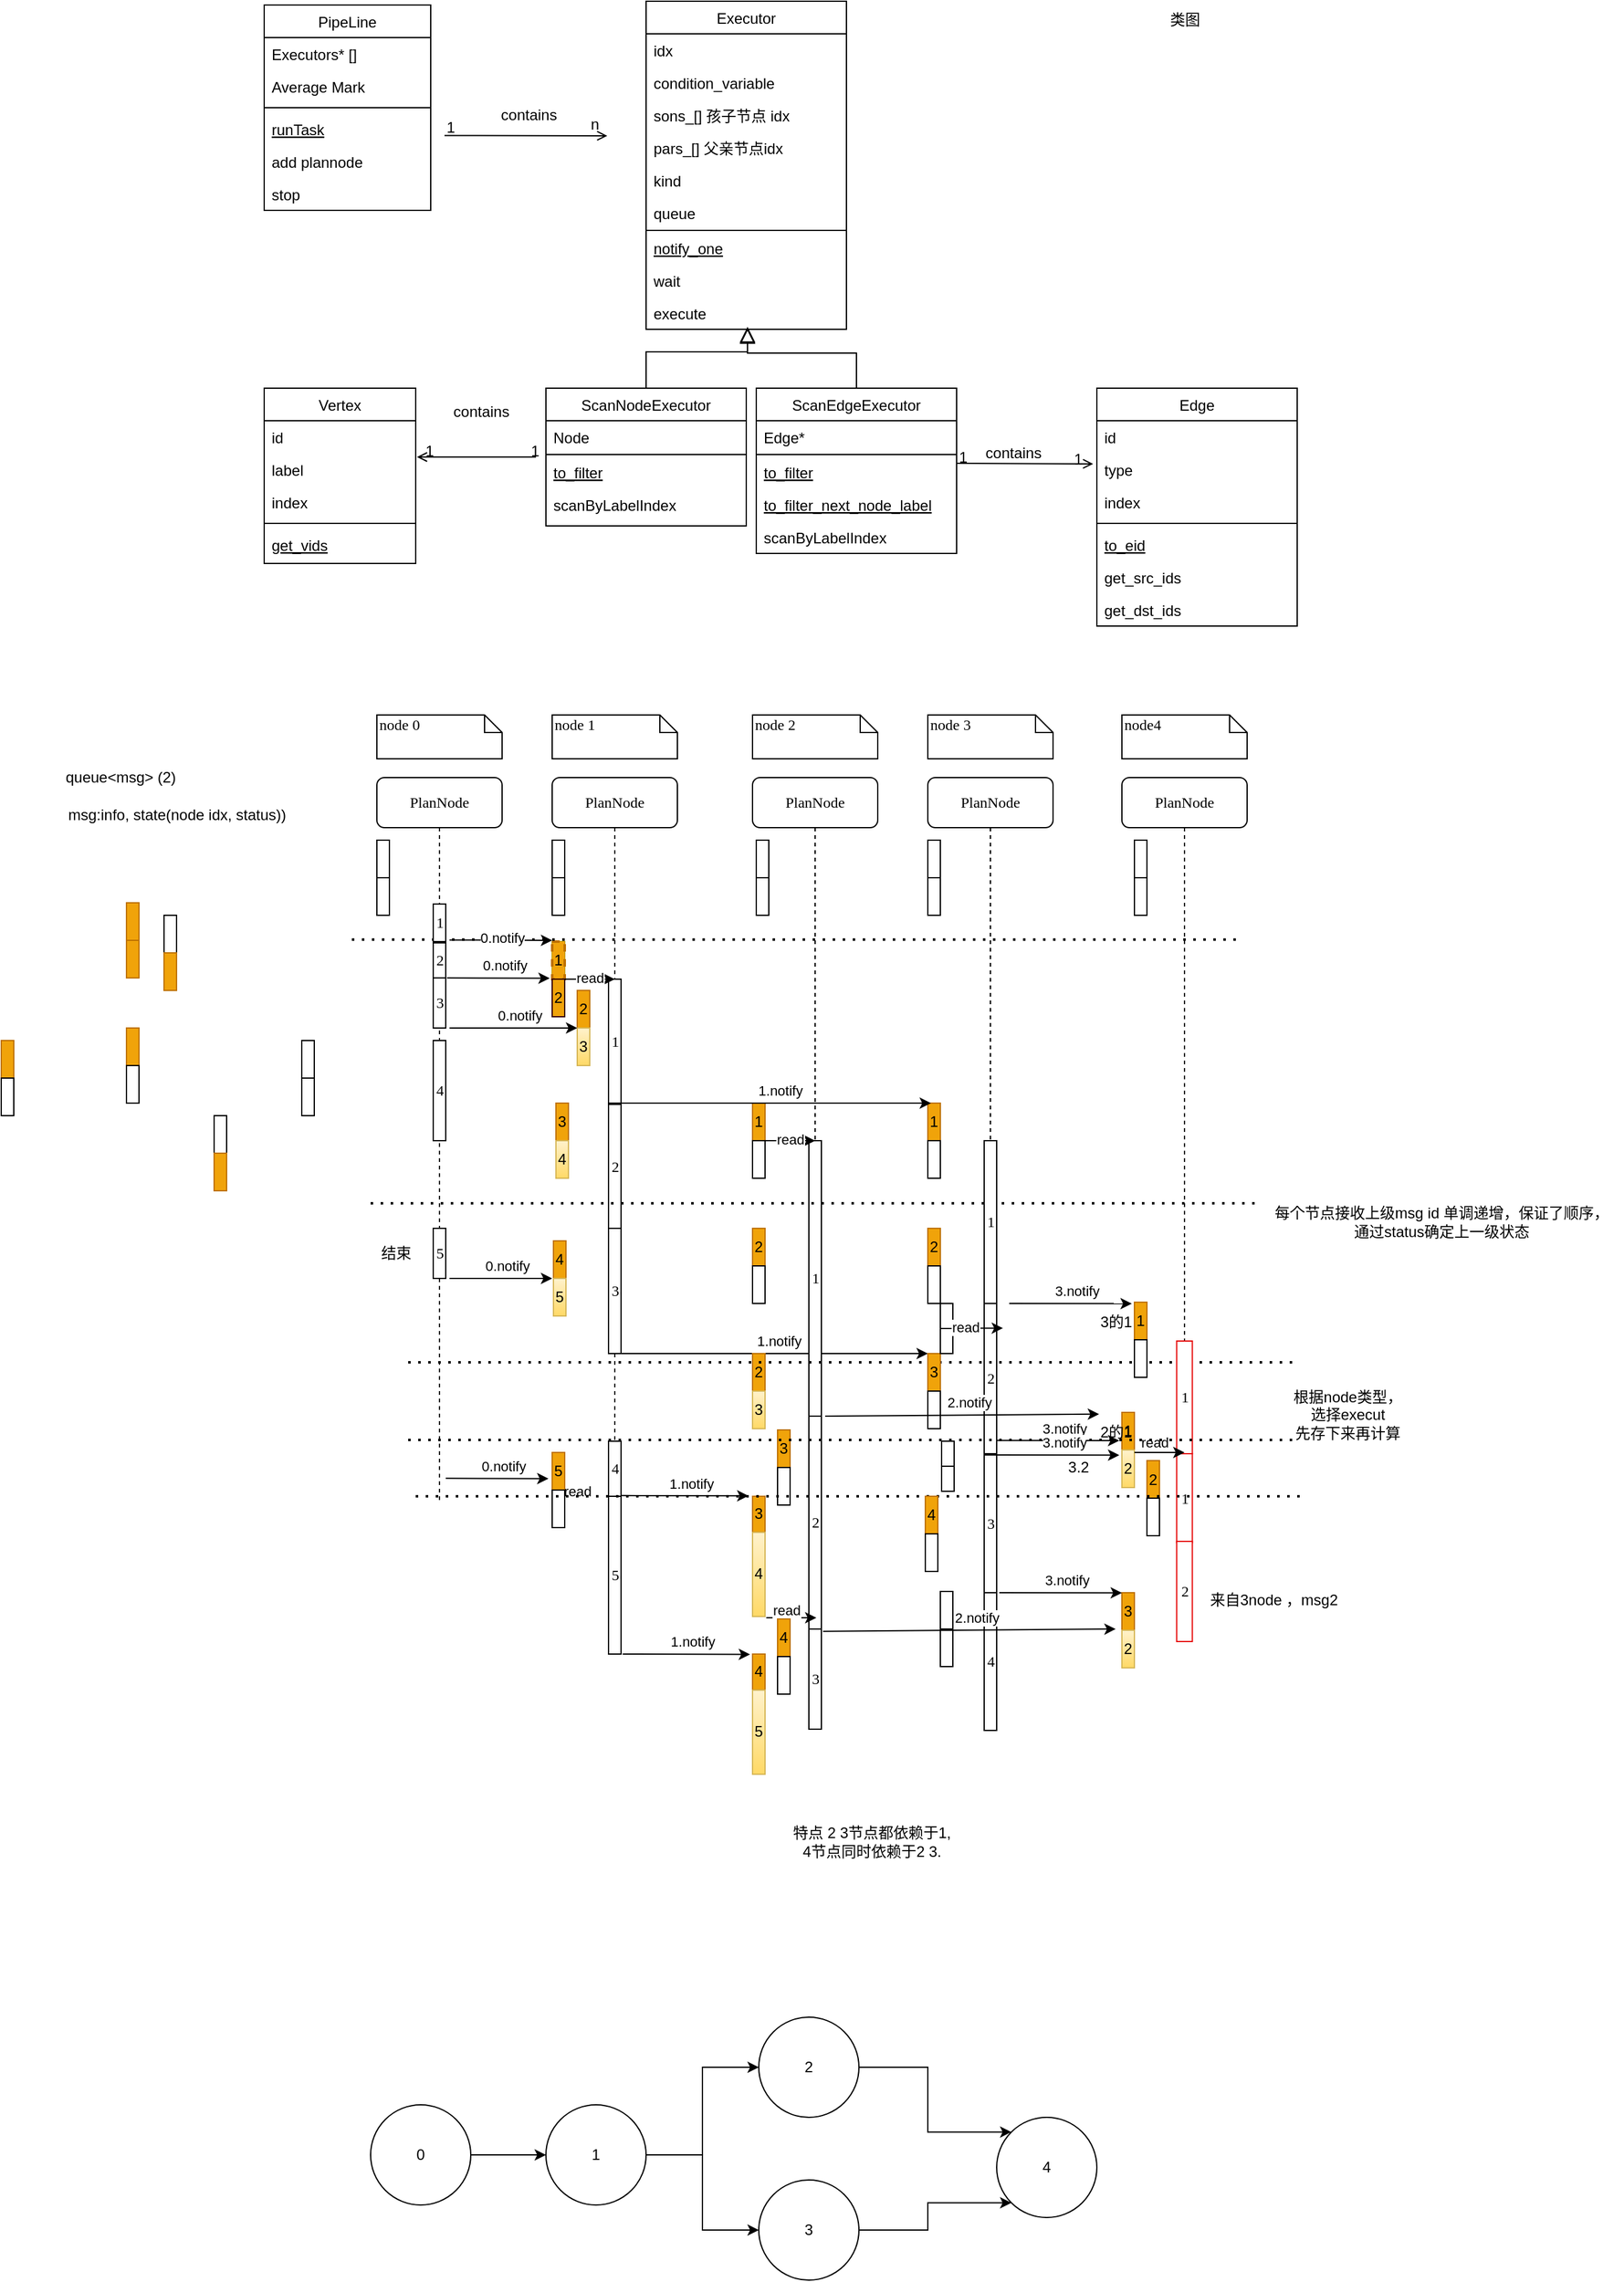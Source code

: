 <mxfile version="20.5.1" type="github">
  <diagram id="C5RBs43oDa-KdzZeNtuy" name="Page-1">
    <mxGraphModel dx="2818" dy="664" grid="1" gridSize="10" guides="1" tooltips="1" connect="1" arrows="1" fold="1" page="1" pageScale="1" pageWidth="827" pageHeight="1169" math="0" shadow="0">
      <root>
        <mxCell id="WIyWlLk6GJQsqaUBKTNV-0" />
        <mxCell id="WIyWlLk6GJQsqaUBKTNV-1" parent="WIyWlLk6GJQsqaUBKTNV-0" />
        <mxCell id="xZTsPzXM96NEqXpf5ZAj-0" value="Executor" style="swimlane;fontStyle=0;align=center;verticalAlign=top;childLayout=stackLayout;horizontal=1;startSize=26;horizontalStack=0;resizeParent=1;resizeLast=0;collapsible=1;marginBottom=0;rounded=0;shadow=0;strokeWidth=1;" vertex="1" parent="WIyWlLk6GJQsqaUBKTNV-1">
          <mxGeometry x="-325" y="10" width="160" height="262" as="geometry">
            <mxRectangle x="130" y="380" width="160" height="26" as="alternateBounds" />
          </mxGeometry>
        </mxCell>
        <mxCell id="xZTsPzXM96NEqXpf5ZAj-1" value="idx" style="text;align=left;verticalAlign=top;spacingLeft=4;spacingRight=4;overflow=hidden;rotatable=0;points=[[0,0.5],[1,0.5]];portConstraint=eastwest;" vertex="1" parent="xZTsPzXM96NEqXpf5ZAj-0">
          <mxGeometry y="26" width="160" height="26" as="geometry" />
        </mxCell>
        <mxCell id="xZTsPzXM96NEqXpf5ZAj-85" value="condition_variable" style="text;align=left;verticalAlign=top;spacingLeft=4;spacingRight=4;overflow=hidden;rotatable=0;points=[[0,0.5],[1,0.5]];portConstraint=eastwest;rounded=0;shadow=0;html=0;" vertex="1" parent="xZTsPzXM96NEqXpf5ZAj-0">
          <mxGeometry y="52" width="160" height="26" as="geometry" />
        </mxCell>
        <mxCell id="xZTsPzXM96NEqXpf5ZAj-90" value="sons_[] 孩子节点 idx" style="text;align=left;verticalAlign=top;spacingLeft=4;spacingRight=4;overflow=hidden;rotatable=0;points=[[0,0.5],[1,0.5]];portConstraint=eastwest;rounded=0;shadow=0;html=0;" vertex="1" parent="xZTsPzXM96NEqXpf5ZAj-0">
          <mxGeometry y="78" width="160" height="26" as="geometry" />
        </mxCell>
        <mxCell id="xZTsPzXM96NEqXpf5ZAj-91" value="pars_[] 父亲节点idx" style="text;align=left;verticalAlign=top;spacingLeft=4;spacingRight=4;overflow=hidden;rotatable=0;points=[[0,0.5],[1,0.5]];portConstraint=eastwest;rounded=0;shadow=0;html=0;" vertex="1" parent="xZTsPzXM96NEqXpf5ZAj-0">
          <mxGeometry y="104" width="160" height="26" as="geometry" />
        </mxCell>
        <mxCell id="xZTsPzXM96NEqXpf5ZAj-2" value="kind" style="text;align=left;verticalAlign=top;spacingLeft=4;spacingRight=4;overflow=hidden;rotatable=0;points=[[0,0.5],[1,0.5]];portConstraint=eastwest;rounded=0;shadow=0;html=0;" vertex="1" parent="xZTsPzXM96NEqXpf5ZAj-0">
          <mxGeometry y="130" width="160" height="26" as="geometry" />
        </mxCell>
        <mxCell id="xZTsPzXM96NEqXpf5ZAj-150" value="queue" style="text;align=left;verticalAlign=top;spacingLeft=4;spacingRight=4;overflow=hidden;rotatable=0;points=[[0,0.5],[1,0.5]];portConstraint=eastwest;rounded=0;shadow=0;html=0;" vertex="1" parent="xZTsPzXM96NEqXpf5ZAj-0">
          <mxGeometry y="156" width="160" height="26" as="geometry" />
        </mxCell>
        <mxCell id="xZTsPzXM96NEqXpf5ZAj-3" value="" style="line;html=1;strokeWidth=1;align=left;verticalAlign=middle;spacingTop=-1;spacingLeft=3;spacingRight=3;rotatable=0;labelPosition=right;points=[];portConstraint=eastwest;" vertex="1" parent="xZTsPzXM96NEqXpf5ZAj-0">
          <mxGeometry y="182" width="160" height="2" as="geometry" />
        </mxCell>
        <mxCell id="xZTsPzXM96NEqXpf5ZAj-4" value="notify_one" style="text;align=left;verticalAlign=top;spacingLeft=4;spacingRight=4;overflow=hidden;rotatable=0;points=[[0,0.5],[1,0.5]];portConstraint=eastwest;fontStyle=4" vertex="1" parent="xZTsPzXM96NEqXpf5ZAj-0">
          <mxGeometry y="184" width="160" height="26" as="geometry" />
        </mxCell>
        <mxCell id="xZTsPzXM96NEqXpf5ZAj-5" value="wait" style="text;align=left;verticalAlign=top;spacingLeft=4;spacingRight=4;overflow=hidden;rotatable=0;points=[[0,0.5],[1,0.5]];portConstraint=eastwest;" vertex="1" parent="xZTsPzXM96NEqXpf5ZAj-0">
          <mxGeometry y="210" width="160" height="26" as="geometry" />
        </mxCell>
        <mxCell id="xZTsPzXM96NEqXpf5ZAj-45" value="execute" style="text;align=left;verticalAlign=top;spacingLeft=4;spacingRight=4;overflow=hidden;rotatable=0;points=[[0,0.5],[1,0.5]];portConstraint=eastwest;" vertex="1" parent="xZTsPzXM96NEqXpf5ZAj-0">
          <mxGeometry y="236" width="160" height="26" as="geometry" />
        </mxCell>
        <mxCell id="xZTsPzXM96NEqXpf5ZAj-6" value="PipeLine" style="swimlane;fontStyle=0;align=center;verticalAlign=top;childLayout=stackLayout;horizontal=1;startSize=26;horizontalStack=0;resizeParent=1;resizeLast=0;collapsible=1;marginBottom=0;rounded=0;shadow=0;strokeWidth=1;" vertex="1" parent="WIyWlLk6GJQsqaUBKTNV-1">
          <mxGeometry x="-630" y="13" width="133" height="164" as="geometry">
            <mxRectangle x="130" y="380" width="160" height="26" as="alternateBounds" />
          </mxGeometry>
        </mxCell>
        <mxCell id="xZTsPzXM96NEqXpf5ZAj-7" value="Executors* []" style="text;align=left;verticalAlign=top;spacingLeft=4;spacingRight=4;overflow=hidden;rotatable=0;points=[[0,0.5],[1,0.5]];portConstraint=eastwest;" vertex="1" parent="xZTsPzXM96NEqXpf5ZAj-6">
          <mxGeometry y="26" width="133" height="26" as="geometry" />
        </mxCell>
        <mxCell id="xZTsPzXM96NEqXpf5ZAj-8" value="Average Mark" style="text;align=left;verticalAlign=top;spacingLeft=4;spacingRight=4;overflow=hidden;rotatable=0;points=[[0,0.5],[1,0.5]];portConstraint=eastwest;rounded=0;shadow=0;html=0;" vertex="1" parent="xZTsPzXM96NEqXpf5ZAj-6">
          <mxGeometry y="52" width="133" height="26" as="geometry" />
        </mxCell>
        <mxCell id="xZTsPzXM96NEqXpf5ZAj-9" value="" style="line;html=1;strokeWidth=1;align=left;verticalAlign=middle;spacingTop=-1;spacingLeft=3;spacingRight=3;rotatable=0;labelPosition=right;points=[];portConstraint=eastwest;" vertex="1" parent="xZTsPzXM96NEqXpf5ZAj-6">
          <mxGeometry y="78" width="133" height="8" as="geometry" />
        </mxCell>
        <mxCell id="xZTsPzXM96NEqXpf5ZAj-10" value="runTask" style="text;align=left;verticalAlign=top;spacingLeft=4;spacingRight=4;overflow=hidden;rotatable=0;points=[[0,0.5],[1,0.5]];portConstraint=eastwest;fontStyle=4" vertex="1" parent="xZTsPzXM96NEqXpf5ZAj-6">
          <mxGeometry y="86" width="133" height="26" as="geometry" />
        </mxCell>
        <mxCell id="xZTsPzXM96NEqXpf5ZAj-48" value="add plannode" style="text;align=left;verticalAlign=top;spacingLeft=4;spacingRight=4;overflow=hidden;rotatable=0;points=[[0,0.5],[1,0.5]];portConstraint=eastwest;" vertex="1" parent="xZTsPzXM96NEqXpf5ZAj-6">
          <mxGeometry y="112" width="133" height="26" as="geometry" />
        </mxCell>
        <mxCell id="xZTsPzXM96NEqXpf5ZAj-11" value="stop" style="text;align=left;verticalAlign=top;spacingLeft=4;spacingRight=4;overflow=hidden;rotatable=0;points=[[0,0.5],[1,0.5]];portConstraint=eastwest;" vertex="1" parent="xZTsPzXM96NEqXpf5ZAj-6">
          <mxGeometry y="138" width="133" height="26" as="geometry" />
        </mxCell>
        <mxCell id="xZTsPzXM96NEqXpf5ZAj-21" value="" style="resizable=0;align=right;verticalAlign=bottom;labelBackgroundColor=none;fontSize=12;" connectable="0" vertex="1" parent="WIyWlLk6GJQsqaUBKTNV-1">
          <mxGeometry x="-245" y="319" as="geometry" />
        </mxCell>
        <mxCell id="xZTsPzXM96NEqXpf5ZAj-26" value="ScanNodeExecutor" style="swimlane;fontStyle=0;align=center;verticalAlign=top;childLayout=stackLayout;horizontal=1;startSize=26;horizontalStack=0;resizeParent=1;resizeLast=0;collapsible=1;marginBottom=0;rounded=0;shadow=0;strokeWidth=1;" vertex="1" parent="WIyWlLk6GJQsqaUBKTNV-1">
          <mxGeometry x="-405" y="319" width="160" height="110" as="geometry">
            <mxRectangle x="130" y="380" width="160" height="26" as="alternateBounds" />
          </mxGeometry>
        </mxCell>
        <mxCell id="xZTsPzXM96NEqXpf5ZAj-28" value="Node" style="text;align=left;verticalAlign=top;spacingLeft=4;spacingRight=4;overflow=hidden;rotatable=0;points=[[0,0.5],[1,0.5]];portConstraint=eastwest;rounded=0;shadow=0;html=0;" vertex="1" parent="xZTsPzXM96NEqXpf5ZAj-26">
          <mxGeometry y="26" width="160" height="26" as="geometry" />
        </mxCell>
        <mxCell id="xZTsPzXM96NEqXpf5ZAj-29" value="" style="line;html=1;strokeWidth=1;align=left;verticalAlign=middle;spacingTop=-1;spacingLeft=3;spacingRight=3;rotatable=0;labelPosition=right;points=[];portConstraint=eastwest;" vertex="1" parent="xZTsPzXM96NEqXpf5ZAj-26">
          <mxGeometry y="52" width="160" height="2" as="geometry" />
        </mxCell>
        <mxCell id="xZTsPzXM96NEqXpf5ZAj-30" value="to_filter" style="text;align=left;verticalAlign=top;spacingLeft=4;spacingRight=4;overflow=hidden;rotatable=0;points=[[0,0.5],[1,0.5]];portConstraint=eastwest;fontStyle=4" vertex="1" parent="xZTsPzXM96NEqXpf5ZAj-26">
          <mxGeometry y="54" width="160" height="26" as="geometry" />
        </mxCell>
        <mxCell id="xZTsPzXM96NEqXpf5ZAj-31" value="scanByLabelIndex" style="text;align=left;verticalAlign=top;spacingLeft=4;spacingRight=4;overflow=hidden;rotatable=0;points=[[0,0.5],[1,0.5]];portConstraint=eastwest;" vertex="1" parent="xZTsPzXM96NEqXpf5ZAj-26">
          <mxGeometry y="80" width="160" height="26" as="geometry" />
        </mxCell>
        <mxCell id="xZTsPzXM96NEqXpf5ZAj-32" value="ScanEdgeExecutor" style="swimlane;fontStyle=0;align=center;verticalAlign=top;childLayout=stackLayout;horizontal=1;startSize=26;horizontalStack=0;resizeParent=1;resizeLast=0;collapsible=1;marginBottom=0;rounded=0;shadow=0;strokeWidth=1;" vertex="1" parent="WIyWlLk6GJQsqaUBKTNV-1">
          <mxGeometry x="-237" y="319" width="160" height="132" as="geometry">
            <mxRectangle x="130" y="380" width="160" height="26" as="alternateBounds" />
          </mxGeometry>
        </mxCell>
        <mxCell id="xZTsPzXM96NEqXpf5ZAj-34" value="Edge*" style="text;align=left;verticalAlign=top;spacingLeft=4;spacingRight=4;overflow=hidden;rotatable=0;points=[[0,0.5],[1,0.5]];portConstraint=eastwest;rounded=0;shadow=0;html=0;" vertex="1" parent="xZTsPzXM96NEqXpf5ZAj-32">
          <mxGeometry y="26" width="160" height="26" as="geometry" />
        </mxCell>
        <mxCell id="xZTsPzXM96NEqXpf5ZAj-35" value="" style="line;html=1;strokeWidth=1;align=left;verticalAlign=middle;spacingTop=-1;spacingLeft=3;spacingRight=3;rotatable=0;labelPosition=right;points=[];portConstraint=eastwest;" vertex="1" parent="xZTsPzXM96NEqXpf5ZAj-32">
          <mxGeometry y="52" width="160" height="2" as="geometry" />
        </mxCell>
        <mxCell id="xZTsPzXM96NEqXpf5ZAj-36" value="to_filter" style="text;align=left;verticalAlign=top;spacingLeft=4;spacingRight=4;overflow=hidden;rotatable=0;points=[[0,0.5],[1,0.5]];portConstraint=eastwest;fontStyle=4" vertex="1" parent="xZTsPzXM96NEqXpf5ZAj-32">
          <mxGeometry y="54" width="160" height="26" as="geometry" />
        </mxCell>
        <mxCell id="xZTsPzXM96NEqXpf5ZAj-151" value="to_filter_next_node_label" style="text;align=left;verticalAlign=top;spacingLeft=4;spacingRight=4;overflow=hidden;rotatable=0;points=[[0,0.5],[1,0.5]];portConstraint=eastwest;fontStyle=4" vertex="1" parent="xZTsPzXM96NEqXpf5ZAj-32">
          <mxGeometry y="80" width="160" height="26" as="geometry" />
        </mxCell>
        <mxCell id="xZTsPzXM96NEqXpf5ZAj-37" value="scanByLabelIndex" style="text;align=left;verticalAlign=top;spacingLeft=4;spacingRight=4;overflow=hidden;rotatable=0;points=[[0,0.5],[1,0.5]];portConstraint=eastwest;" vertex="1" parent="xZTsPzXM96NEqXpf5ZAj-32">
          <mxGeometry y="106" width="160" height="26" as="geometry" />
        </mxCell>
        <mxCell id="xZTsPzXM96NEqXpf5ZAj-47" value="" style="endArrow=block;endSize=10;endFill=0;shadow=0;strokeWidth=1;rounded=0;edgeStyle=elbowEdgeStyle;elbow=vertical;exitX=0.5;exitY=0;exitDx=0;exitDy=0;" edge="1" parent="WIyWlLk6GJQsqaUBKTNV-1" source="xZTsPzXM96NEqXpf5ZAj-26">
          <mxGeometry width="160" relative="1" as="geometry">
            <mxPoint x="-156" y="300" as="sourcePoint" />
            <mxPoint x="-244" y="270" as="targetPoint" />
            <Array as="points">
              <mxPoint x="-280" y="290" />
            </Array>
          </mxGeometry>
        </mxCell>
        <mxCell id="xZTsPzXM96NEqXpf5ZAj-57" value="Vertex" style="swimlane;fontStyle=0;align=center;verticalAlign=top;childLayout=stackLayout;horizontal=1;startSize=26;horizontalStack=0;resizeParent=1;resizeLast=0;collapsible=1;marginBottom=0;rounded=0;shadow=0;strokeWidth=1;" vertex="1" parent="WIyWlLk6GJQsqaUBKTNV-1">
          <mxGeometry x="-630" y="319" width="121" height="140" as="geometry">
            <mxRectangle x="130" y="380" width="160" height="26" as="alternateBounds" />
          </mxGeometry>
        </mxCell>
        <mxCell id="xZTsPzXM96NEqXpf5ZAj-58" value="id" style="text;align=left;verticalAlign=top;spacingLeft=4;spacingRight=4;overflow=hidden;rotatable=0;points=[[0,0.5],[1,0.5]];portConstraint=eastwest;" vertex="1" parent="xZTsPzXM96NEqXpf5ZAj-57">
          <mxGeometry y="26" width="121" height="26" as="geometry" />
        </mxCell>
        <mxCell id="xZTsPzXM96NEqXpf5ZAj-70" value="label" style="text;align=left;verticalAlign=top;spacingLeft=4;spacingRight=4;overflow=hidden;rotatable=0;points=[[0,0.5],[1,0.5]];portConstraint=eastwest;rounded=0;shadow=0;html=0;" vertex="1" parent="xZTsPzXM96NEqXpf5ZAj-57">
          <mxGeometry y="52" width="121" height="26" as="geometry" />
        </mxCell>
        <mxCell id="xZTsPzXM96NEqXpf5ZAj-59" value="index" style="text;align=left;verticalAlign=top;spacingLeft=4;spacingRight=4;overflow=hidden;rotatable=0;points=[[0,0.5],[1,0.5]];portConstraint=eastwest;rounded=0;shadow=0;html=0;" vertex="1" parent="xZTsPzXM96NEqXpf5ZAj-57">
          <mxGeometry y="78" width="121" height="26" as="geometry" />
        </mxCell>
        <mxCell id="xZTsPzXM96NEqXpf5ZAj-60" value="" style="line;html=1;strokeWidth=1;align=left;verticalAlign=middle;spacingTop=-1;spacingLeft=3;spacingRight=3;rotatable=0;labelPosition=right;points=[];portConstraint=eastwest;" vertex="1" parent="xZTsPzXM96NEqXpf5ZAj-57">
          <mxGeometry y="104" width="121" height="8" as="geometry" />
        </mxCell>
        <mxCell id="xZTsPzXM96NEqXpf5ZAj-61" value="get_vids" style="text;align=left;verticalAlign=top;spacingLeft=4;spacingRight=4;overflow=hidden;rotatable=0;points=[[0,0.5],[1,0.5]];portConstraint=eastwest;fontStyle=4" vertex="1" parent="xZTsPzXM96NEqXpf5ZAj-57">
          <mxGeometry y="112" width="121" height="26" as="geometry" />
        </mxCell>
        <mxCell id="xZTsPzXM96NEqXpf5ZAj-63" value="Edge" style="swimlane;fontStyle=0;align=center;verticalAlign=top;childLayout=stackLayout;horizontal=1;startSize=26;horizontalStack=0;resizeParent=1;resizeLast=0;collapsible=1;marginBottom=0;rounded=0;shadow=0;strokeWidth=1;" vertex="1" parent="WIyWlLk6GJQsqaUBKTNV-1">
          <mxGeometry x="35" y="319" width="160" height="190" as="geometry">
            <mxRectangle x="130" y="380" width="160" height="26" as="alternateBounds" />
          </mxGeometry>
        </mxCell>
        <mxCell id="xZTsPzXM96NEqXpf5ZAj-64" value="id" style="text;align=left;verticalAlign=top;spacingLeft=4;spacingRight=4;overflow=hidden;rotatable=0;points=[[0,0.5],[1,0.5]];portConstraint=eastwest;" vertex="1" parent="xZTsPzXM96NEqXpf5ZAj-63">
          <mxGeometry y="26" width="160" height="26" as="geometry" />
        </mxCell>
        <mxCell id="xZTsPzXM96NEqXpf5ZAj-69" value="type" style="text;align=left;verticalAlign=top;spacingLeft=4;spacingRight=4;overflow=hidden;rotatable=0;points=[[0,0.5],[1,0.5]];portConstraint=eastwest;rounded=0;shadow=0;html=0;" vertex="1" parent="xZTsPzXM96NEqXpf5ZAj-63">
          <mxGeometry y="52" width="160" height="26" as="geometry" />
        </mxCell>
        <mxCell id="xZTsPzXM96NEqXpf5ZAj-65" value="index" style="text;align=left;verticalAlign=top;spacingLeft=4;spacingRight=4;overflow=hidden;rotatable=0;points=[[0,0.5],[1,0.5]];portConstraint=eastwest;rounded=0;shadow=0;html=0;" vertex="1" parent="xZTsPzXM96NEqXpf5ZAj-63">
          <mxGeometry y="78" width="160" height="26" as="geometry" />
        </mxCell>
        <mxCell id="xZTsPzXM96NEqXpf5ZAj-66" value="" style="line;html=1;strokeWidth=1;align=left;verticalAlign=middle;spacingTop=-1;spacingLeft=3;spacingRight=3;rotatable=0;labelPosition=right;points=[];portConstraint=eastwest;" vertex="1" parent="xZTsPzXM96NEqXpf5ZAj-63">
          <mxGeometry y="104" width="160" height="8" as="geometry" />
        </mxCell>
        <mxCell id="xZTsPzXM96NEqXpf5ZAj-67" value="to_eid" style="text;align=left;verticalAlign=top;spacingLeft=4;spacingRight=4;overflow=hidden;rotatable=0;points=[[0,0.5],[1,0.5]];portConstraint=eastwest;fontStyle=4" vertex="1" parent="xZTsPzXM96NEqXpf5ZAj-63">
          <mxGeometry y="112" width="160" height="26" as="geometry" />
        </mxCell>
        <mxCell id="xZTsPzXM96NEqXpf5ZAj-68" value="get_src_ids" style="text;align=left;verticalAlign=top;spacingLeft=4;spacingRight=4;overflow=hidden;rotatable=0;points=[[0,0.5],[1,0.5]];portConstraint=eastwest;" vertex="1" parent="xZTsPzXM96NEqXpf5ZAj-63">
          <mxGeometry y="138" width="160" height="26" as="geometry" />
        </mxCell>
        <mxCell id="xZTsPzXM96NEqXpf5ZAj-84" value="get_dst_ids" style="text;align=left;verticalAlign=top;spacingLeft=4;spacingRight=4;overflow=hidden;rotatable=0;points=[[0,0.5],[1,0.5]];portConstraint=eastwest;" vertex="1" parent="xZTsPzXM96NEqXpf5ZAj-63">
          <mxGeometry y="164" width="160" height="26" as="geometry" />
        </mxCell>
        <mxCell id="xZTsPzXM96NEqXpf5ZAj-71" value="" style="endArrow=open;shadow=0;strokeWidth=1;rounded=0;endFill=1;edgeStyle=elbowEdgeStyle;elbow=vertical;exitX=-0.012;exitY=0.038;exitDx=0;exitDy=0;exitPerimeter=0;" edge="1" parent="WIyWlLk6GJQsqaUBKTNV-1">
          <mxGeometry x="0.5" y="41" relative="1" as="geometry">
            <mxPoint x="-412.92" y="373.988" as="sourcePoint" />
            <mxPoint x="-508" y="374" as="targetPoint" />
            <mxPoint x="-40" y="32" as="offset" />
          </mxGeometry>
        </mxCell>
        <mxCell id="xZTsPzXM96NEqXpf5ZAj-72" value="1" style="resizable=0;align=left;verticalAlign=bottom;labelBackgroundColor=none;fontSize=12;" connectable="0" vertex="1" parent="xZTsPzXM96NEqXpf5ZAj-71">
          <mxGeometry x="-1" relative="1" as="geometry">
            <mxPoint x="-6" y="4" as="offset" />
          </mxGeometry>
        </mxCell>
        <mxCell id="xZTsPzXM96NEqXpf5ZAj-73" value="1" style="resizable=0;align=right;verticalAlign=bottom;labelBackgroundColor=none;fontSize=12;" connectable="0" vertex="1" parent="xZTsPzXM96NEqXpf5ZAj-71">
          <mxGeometry x="1" relative="1" as="geometry">
            <mxPoint x="15" y="4" as="offset" />
          </mxGeometry>
        </mxCell>
        <mxCell id="xZTsPzXM96NEqXpf5ZAj-76" value="contains" style="text;html=1;resizable=0;points=[];;align=center;verticalAlign=middle;labelBackgroundColor=none;rounded=0;shadow=0;strokeWidth=1;fontSize=12;" vertex="1" connectable="0" parent="WIyWlLk6GJQsqaUBKTNV-1">
          <mxGeometry x="-448" y="267" as="geometry">
            <mxPoint x="-9" y="71" as="offset" />
          </mxGeometry>
        </mxCell>
        <mxCell id="xZTsPzXM96NEqXpf5ZAj-80" value="" style="endArrow=open;shadow=0;strokeWidth=1;rounded=0;endFill=1;edgeStyle=elbowEdgeStyle;elbow=vertical;entryX=-0.006;entryY=0.115;entryDx=0;entryDy=0;entryPerimeter=0;" edge="1" parent="WIyWlLk6GJQsqaUBKTNV-1">
          <mxGeometry x="0.5" y="41" relative="1" as="geometry">
            <mxPoint x="-77" y="379" as="sourcePoint" />
            <mxPoint x="32.04" y="380.49" as="targetPoint" />
            <mxPoint x="-40" y="32" as="offset" />
          </mxGeometry>
        </mxCell>
        <mxCell id="xZTsPzXM96NEqXpf5ZAj-81" value="1" style="resizable=0;align=left;verticalAlign=bottom;labelBackgroundColor=none;fontSize=12;" connectable="0" vertex="1" parent="xZTsPzXM96NEqXpf5ZAj-80">
          <mxGeometry x="-1" relative="1" as="geometry">
            <mxPoint y="4" as="offset" />
          </mxGeometry>
        </mxCell>
        <mxCell id="xZTsPzXM96NEqXpf5ZAj-82" value="1" style="resizable=0;align=right;verticalAlign=bottom;labelBackgroundColor=none;fontSize=12;" connectable="0" vertex="1" parent="xZTsPzXM96NEqXpf5ZAj-80">
          <mxGeometry x="1" relative="1" as="geometry">
            <mxPoint x="-7" y="4" as="offset" />
          </mxGeometry>
        </mxCell>
        <mxCell id="xZTsPzXM96NEqXpf5ZAj-83" value="contains" style="text;html=1;resizable=0;points=[];;align=center;verticalAlign=middle;labelBackgroundColor=none;rounded=0;shadow=0;strokeWidth=1;fontSize=12;" vertex="1" connectable="0" parent="xZTsPzXM96NEqXpf5ZAj-80">
          <mxGeometry x="0.5" y="49" relative="1" as="geometry">
            <mxPoint x="-38" y="40" as="offset" />
          </mxGeometry>
        </mxCell>
        <mxCell id="xZTsPzXM96NEqXpf5ZAj-86" value="" style="endArrow=open;shadow=0;strokeWidth=1;rounded=0;endFill=1;edgeStyle=elbowEdgeStyle;elbow=vertical;" edge="1" parent="WIyWlLk6GJQsqaUBKTNV-1">
          <mxGeometry x="0.5" y="41" relative="1" as="geometry">
            <mxPoint x="-486" y="117.26" as="sourcePoint" />
            <mxPoint x="-356" y="118" as="targetPoint" />
            <mxPoint x="-40" y="32" as="offset" />
          </mxGeometry>
        </mxCell>
        <mxCell id="xZTsPzXM96NEqXpf5ZAj-87" value="1" style="resizable=0;align=left;verticalAlign=bottom;labelBackgroundColor=none;fontSize=12;" connectable="0" vertex="1" parent="xZTsPzXM96NEqXpf5ZAj-86">
          <mxGeometry x="-1" relative="1" as="geometry">
            <mxPoint y="2" as="offset" />
          </mxGeometry>
        </mxCell>
        <mxCell id="xZTsPzXM96NEqXpf5ZAj-88" value="n" style="resizable=0;align=right;verticalAlign=bottom;labelBackgroundColor=none;fontSize=12;" connectable="0" vertex="1" parent="xZTsPzXM96NEqXpf5ZAj-86">
          <mxGeometry x="1" relative="1" as="geometry">
            <mxPoint x="-5" y="-1" as="offset" />
          </mxGeometry>
        </mxCell>
        <mxCell id="xZTsPzXM96NEqXpf5ZAj-89" value="contains" style="text;html=1;resizable=0;points=[];;align=center;verticalAlign=middle;labelBackgroundColor=none;rounded=0;shadow=0;strokeWidth=1;fontSize=12;" vertex="1" connectable="0" parent="xZTsPzXM96NEqXpf5ZAj-86">
          <mxGeometry x="0.5" y="49" relative="1" as="geometry">
            <mxPoint x="-31" y="32" as="offset" />
          </mxGeometry>
        </mxCell>
        <mxCell id="xZTsPzXM96NEqXpf5ZAj-92" value="PlanNode" style="shape=umlLifeline;perimeter=lifelinePerimeter;whiteSpace=wrap;html=1;container=1;collapsible=0;recursiveResize=0;outlineConnect=0;rounded=1;shadow=0;comic=0;labelBackgroundColor=none;strokeWidth=1;fontFamily=Verdana;fontSize=12;align=center;" vertex="1" parent="WIyWlLk6GJQsqaUBKTNV-1">
          <mxGeometry x="-400" y="630" width="100" height="700" as="geometry" />
        </mxCell>
        <mxCell id="xZTsPzXM96NEqXpf5ZAj-93" value="1" style="html=1;points=[];perimeter=orthogonalPerimeter;rounded=0;shadow=0;comic=0;labelBackgroundColor=none;strokeWidth=1;fontFamily=Verdana;fontSize=12;align=center;" vertex="1" parent="xZTsPzXM96NEqXpf5ZAj-92">
          <mxGeometry x="45" y="161" width="10" height="99" as="geometry" />
        </mxCell>
        <mxCell id="xZTsPzXM96NEqXpf5ZAj-94" value="2" style="html=1;points=[];perimeter=orthogonalPerimeter;rounded=0;shadow=0;comic=0;labelBackgroundColor=none;strokeWidth=1;fontFamily=Verdana;fontSize=12;align=center;" vertex="1" parent="xZTsPzXM96NEqXpf5ZAj-92">
          <mxGeometry x="45" y="261" width="10" height="99" as="geometry" />
        </mxCell>
        <mxCell id="xZTsPzXM96NEqXpf5ZAj-97" value="3" style="html=1;points=[];perimeter=orthogonalPerimeter;rounded=0;shadow=0;comic=0;labelBackgroundColor=none;strokeWidth=1;fontFamily=Verdana;fontSize=12;align=center;" vertex="1" parent="xZTsPzXM96NEqXpf5ZAj-92">
          <mxGeometry x="45" y="360" width="10" height="100" as="geometry" />
        </mxCell>
        <mxCell id="xZTsPzXM96NEqXpf5ZAj-98" value="4" style="html=1;points=[];perimeter=orthogonalPerimeter;rounded=0;shadow=0;comic=0;labelBackgroundColor=none;strokeWidth=1;fontFamily=Verdana;fontSize=12;align=center;" vertex="1" parent="xZTsPzXM96NEqXpf5ZAj-92">
          <mxGeometry x="45" y="530" width="10" height="44" as="geometry" />
        </mxCell>
        <mxCell id="xZTsPzXM96NEqXpf5ZAj-183" value="" style="group;fillColor=#e3c800;fontColor=#000000;strokeColor=#B09500;" vertex="1" connectable="0" parent="xZTsPzXM96NEqXpf5ZAj-92">
          <mxGeometry y="131" width="10" height="60" as="geometry" />
        </mxCell>
        <mxCell id="xZTsPzXM96NEqXpf5ZAj-184" value="1" style="rounded=0;whiteSpace=wrap;html=1;fillColor=#f0a30a;fontColor=#000000;strokeColor=#BD7000;dashed=1;strokeWidth=2;" vertex="1" parent="xZTsPzXM96NEqXpf5ZAj-183">
          <mxGeometry width="10" height="30" as="geometry" />
        </mxCell>
        <mxCell id="xZTsPzXM96NEqXpf5ZAj-185" value="2" style="rounded=0;whiteSpace=wrap;html=1;fillColor=#f0a30a;fontColor=#000000;strokeColor=#330000;fillStyle=solid;" vertex="1" parent="xZTsPzXM96NEqXpf5ZAj-183">
          <mxGeometry y="30" width="10" height="30" as="geometry" />
        </mxCell>
        <mxCell id="xZTsPzXM96NEqXpf5ZAj-194" value="" style="group;fillColor=#0A0A0A;" vertex="1" connectable="0" parent="xZTsPzXM96NEqXpf5ZAj-92">
          <mxGeometry y="50" width="10" height="60" as="geometry" />
        </mxCell>
        <mxCell id="xZTsPzXM96NEqXpf5ZAj-195" value="" style="rounded=0;whiteSpace=wrap;html=1;" vertex="1" parent="xZTsPzXM96NEqXpf5ZAj-194">
          <mxGeometry width="10" height="30" as="geometry" />
        </mxCell>
        <mxCell id="xZTsPzXM96NEqXpf5ZAj-196" value="" style="rounded=0;whiteSpace=wrap;html=1;" vertex="1" parent="xZTsPzXM96NEqXpf5ZAj-194">
          <mxGeometry y="30" width="10" height="30" as="geometry" />
        </mxCell>
        <mxCell id="xZTsPzXM96NEqXpf5ZAj-210" value="" style="endArrow=none;dashed=1;html=1;dashPattern=1 3;strokeWidth=2;rounded=0;" edge="1" parent="xZTsPzXM96NEqXpf5ZAj-92">
          <mxGeometry width="50" height="50" relative="1" as="geometry">
            <mxPoint x="-160" y="129.41" as="sourcePoint" />
            <mxPoint x="550" y="129.41" as="targetPoint" />
          </mxGeometry>
        </mxCell>
        <mxCell id="xZTsPzXM96NEqXpf5ZAj-211" value="" style="endArrow=classic;html=1;rounded=0;exitX=0.8;exitY=0.975;exitDx=0;exitDy=0;exitPerimeter=0;" edge="1" parent="xZTsPzXM96NEqXpf5ZAj-92">
          <mxGeometry width="50" height="50" relative="1" as="geometry">
            <mxPoint x="10" y="161.0" as="sourcePoint" />
            <mxPoint x="50" y="161" as="targetPoint" />
          </mxGeometry>
        </mxCell>
        <mxCell id="xZTsPzXM96NEqXpf5ZAj-212" value="read" style="edgeLabel;html=1;align=center;verticalAlign=middle;resizable=0;points=[];" vertex="1" connectable="0" parent="xZTsPzXM96NEqXpf5ZAj-211">
          <mxGeometry x="0.011" y="-2" relative="1" as="geometry">
            <mxPoint y="-3" as="offset" />
          </mxGeometry>
        </mxCell>
        <mxCell id="xZTsPzXM96NEqXpf5ZAj-219" value="" style="group;fillColor=#f0a30a;fontColor=#000000;strokeColor=#BD7000;" vertex="1" connectable="0" parent="xZTsPzXM96NEqXpf5ZAj-92">
          <mxGeometry x="20" y="170" width="10" height="60" as="geometry" />
        </mxCell>
        <mxCell id="xZTsPzXM96NEqXpf5ZAj-220" value="2" style="rounded=0;whiteSpace=wrap;html=1;fillColor=#f0a30a;fontColor=#000000;strokeColor=#BD7000;" vertex="1" parent="xZTsPzXM96NEqXpf5ZAj-219">
          <mxGeometry width="10" height="30" as="geometry" />
        </mxCell>
        <mxCell id="xZTsPzXM96NEqXpf5ZAj-221" value="3" style="rounded=0;whiteSpace=wrap;html=1;fillColor=#fff2cc;gradientColor=#ffd966;strokeColor=#d6b656;" vertex="1" parent="xZTsPzXM96NEqXpf5ZAj-219">
          <mxGeometry y="30" width="10" height="30" as="geometry" />
        </mxCell>
        <mxCell id="xZTsPzXM96NEqXpf5ZAj-224" value="" style="group;fillColor=#f0a30a;fontColor=#000000;strokeColor=#BD7000;" vertex="1" connectable="0" parent="xZTsPzXM96NEqXpf5ZAj-92">
          <mxGeometry x="3" y="260" width="10" height="60" as="geometry" />
        </mxCell>
        <mxCell id="xZTsPzXM96NEqXpf5ZAj-225" value="3" style="rounded=0;whiteSpace=wrap;html=1;fillColor=#f0a30a;fontColor=#000000;strokeColor=#BD7000;" vertex="1" parent="xZTsPzXM96NEqXpf5ZAj-224">
          <mxGeometry width="10" height="30" as="geometry" />
        </mxCell>
        <mxCell id="xZTsPzXM96NEqXpf5ZAj-226" value="4" style="rounded=0;whiteSpace=wrap;html=1;fillColor=#fff2cc;gradientColor=#ffd966;strokeColor=#d6b656;" vertex="1" parent="xZTsPzXM96NEqXpf5ZAj-224">
          <mxGeometry y="30" width="10" height="30" as="geometry" />
        </mxCell>
        <mxCell id="xZTsPzXM96NEqXpf5ZAj-262" value="" style="endArrow=classic;html=1;rounded=0;exitX=0.8;exitY=0.975;exitDx=0;exitDy=0;exitPerimeter=0;entryX=0;entryY=0;entryDx=0;entryDy=0;" edge="1" parent="xZTsPzXM96NEqXpf5ZAj-92" target="xZTsPzXM96NEqXpf5ZAj-279">
          <mxGeometry width="50" height="50" relative="1" as="geometry">
            <mxPoint x="50" y="460.0" as="sourcePoint" />
            <mxPoint x="160.0" y="460.0" as="targetPoint" />
          </mxGeometry>
        </mxCell>
        <mxCell id="xZTsPzXM96NEqXpf5ZAj-263" value="1.notify" style="edgeLabel;html=1;align=center;verticalAlign=middle;resizable=0;points=[];" vertex="1" connectable="0" parent="xZTsPzXM96NEqXpf5ZAj-262">
          <mxGeometry x="0.011" y="-2" relative="1" as="geometry">
            <mxPoint x="4" y="-12" as="offset" />
          </mxGeometry>
        </mxCell>
        <mxCell id="xZTsPzXM96NEqXpf5ZAj-264" value="" style="group;fillColor=#f0a30a;fontColor=#000000;strokeColor=#BD7000;" vertex="1" connectable="0" parent="xZTsPzXM96NEqXpf5ZAj-92">
          <mxGeometry x="1" y="370" width="10" height="60" as="geometry" />
        </mxCell>
        <mxCell id="xZTsPzXM96NEqXpf5ZAj-265" value="4" style="rounded=0;whiteSpace=wrap;html=1;fillColor=#f0a30a;fontColor=#000000;strokeColor=#BD7000;" vertex="1" parent="xZTsPzXM96NEqXpf5ZAj-264">
          <mxGeometry width="10" height="30" as="geometry" />
        </mxCell>
        <mxCell id="xZTsPzXM96NEqXpf5ZAj-266" value="5" style="rounded=0;whiteSpace=wrap;html=1;fillColor=#fff2cc;gradientColor=#ffd966;strokeColor=#d6b656;" vertex="1" parent="xZTsPzXM96NEqXpf5ZAj-264">
          <mxGeometry y="30" width="10" height="30" as="geometry" />
        </mxCell>
        <mxCell id="xZTsPzXM96NEqXpf5ZAj-392" value="5" style="html=1;points=[];perimeter=orthogonalPerimeter;rounded=0;shadow=0;comic=0;labelBackgroundColor=none;strokeWidth=1;fontFamily=Verdana;fontSize=12;align=center;" vertex="1" parent="xZTsPzXM96NEqXpf5ZAj-92">
          <mxGeometry x="45" y="574" width="10" height="126" as="geometry" />
        </mxCell>
        <mxCell id="xZTsPzXM96NEqXpf5ZAj-436" value="read" style="edgeLabel;html=1;align=center;verticalAlign=middle;resizable=0;points=[];" vertex="1" connectable="0" parent="xZTsPzXM96NEqXpf5ZAj-92">
          <mxGeometry x="20.0" y="570" as="geometry" />
        </mxCell>
        <mxCell id="xZTsPzXM96NEqXpf5ZAj-437" value="" style="group;fillColor=#f0a30a;fontColor=#000000;strokeColor=#BD7000;" vertex="1" connectable="0" parent="xZTsPzXM96NEqXpf5ZAj-92">
          <mxGeometry y="539" width="10" height="60" as="geometry" />
        </mxCell>
        <mxCell id="xZTsPzXM96NEqXpf5ZAj-438" value="5" style="rounded=0;whiteSpace=wrap;html=1;fillColor=#f0a30a;fontColor=#000000;strokeColor=#BD7000;" vertex="1" parent="xZTsPzXM96NEqXpf5ZAj-437">
          <mxGeometry width="10" height="30" as="geometry" />
        </mxCell>
        <mxCell id="xZTsPzXM96NEqXpf5ZAj-439" value="" style="rounded=0;whiteSpace=wrap;html=1;" vertex="1" parent="xZTsPzXM96NEqXpf5ZAj-437">
          <mxGeometry y="30" width="10" height="30" as="geometry" />
        </mxCell>
        <mxCell id="xZTsPzXM96NEqXpf5ZAj-99" value="PlanNode" style="shape=umlLifeline;perimeter=lifelinePerimeter;whiteSpace=wrap;html=1;container=1;collapsible=0;recursiveResize=0;outlineConnect=0;rounded=1;shadow=0;comic=0;labelBackgroundColor=none;strokeWidth=1;fontFamily=Verdana;fontSize=12;align=center;" vertex="1" parent="WIyWlLk6GJQsqaUBKTNV-1">
          <mxGeometry x="-240" y="630" width="100" height="680" as="geometry" />
        </mxCell>
        <mxCell id="xZTsPzXM96NEqXpf5ZAj-101" value="1" style="html=1;points=[];perimeter=orthogonalPerimeter;rounded=0;shadow=0;comic=0;labelBackgroundColor=none;strokeWidth=1;fontFamily=Verdana;fontSize=12;align=center;" vertex="1" parent="xZTsPzXM96NEqXpf5ZAj-99">
          <mxGeometry x="45" y="290" width="10" height="220" as="geometry" />
        </mxCell>
        <mxCell id="xZTsPzXM96NEqXpf5ZAj-197" value="" style="group;fillColor=#0A0A0A;" vertex="1" connectable="0" parent="xZTsPzXM96NEqXpf5ZAj-99">
          <mxGeometry x="3" y="50" width="10" height="60" as="geometry" />
        </mxCell>
        <mxCell id="xZTsPzXM96NEqXpf5ZAj-198" value="" style="rounded=0;whiteSpace=wrap;html=1;" vertex="1" parent="xZTsPzXM96NEqXpf5ZAj-197">
          <mxGeometry width="10" height="30" as="geometry" />
        </mxCell>
        <mxCell id="xZTsPzXM96NEqXpf5ZAj-199" value="" style="rounded=0;whiteSpace=wrap;html=1;" vertex="1" parent="xZTsPzXM96NEqXpf5ZAj-197">
          <mxGeometry y="30" width="10" height="30" as="geometry" />
        </mxCell>
        <mxCell id="xZTsPzXM96NEqXpf5ZAj-235" value="" style="group;fillColor=#f0a30a;fontColor=#000000;strokeColor=#BD7000;" vertex="1" connectable="0" parent="xZTsPzXM96NEqXpf5ZAj-99">
          <mxGeometry y="260" width="10" height="60" as="geometry" />
        </mxCell>
        <mxCell id="xZTsPzXM96NEqXpf5ZAj-236" value="1" style="rounded=0;whiteSpace=wrap;html=1;fillColor=#f0a30a;fontColor=#000000;strokeColor=#BD7000;" vertex="1" parent="xZTsPzXM96NEqXpf5ZAj-235">
          <mxGeometry width="10" height="30" as="geometry" />
        </mxCell>
        <mxCell id="xZTsPzXM96NEqXpf5ZAj-237" value="" style="rounded=0;whiteSpace=wrap;html=1;" vertex="1" parent="xZTsPzXM96NEqXpf5ZAj-235">
          <mxGeometry y="30" width="10" height="30" as="geometry" />
        </mxCell>
        <mxCell id="xZTsPzXM96NEqXpf5ZAj-240" value="" style="group;fillColor=#f0a30a;fontColor=#000000;strokeColor=#BD7000;" vertex="1" connectable="0" parent="xZTsPzXM96NEqXpf5ZAj-99">
          <mxGeometry y="360" width="10" height="60" as="geometry" />
        </mxCell>
        <mxCell id="xZTsPzXM96NEqXpf5ZAj-241" value="2" style="rounded=0;whiteSpace=wrap;html=1;fillColor=#f0a30a;fontColor=#000000;strokeColor=#BD7000;" vertex="1" parent="xZTsPzXM96NEqXpf5ZAj-240">
          <mxGeometry width="10" height="30" as="geometry" />
        </mxCell>
        <mxCell id="xZTsPzXM96NEqXpf5ZAj-242" value="" style="rounded=0;whiteSpace=wrap;html=1;" vertex="1" parent="xZTsPzXM96NEqXpf5ZAj-240">
          <mxGeometry y="30" width="10" height="30" as="geometry" />
        </mxCell>
        <mxCell id="xZTsPzXM96NEqXpf5ZAj-245" value="" style="endArrow=classic;html=1;rounded=0;exitX=0.8;exitY=0.975;exitDx=0;exitDy=0;exitPerimeter=0;" edge="1" parent="xZTsPzXM96NEqXpf5ZAj-99">
          <mxGeometry width="50" height="50" relative="1" as="geometry">
            <mxPoint x="10" y="290.0" as="sourcePoint" />
            <mxPoint x="50" y="290" as="targetPoint" />
          </mxGeometry>
        </mxCell>
        <mxCell id="xZTsPzXM96NEqXpf5ZAj-246" value="read" style="edgeLabel;html=1;align=center;verticalAlign=middle;resizable=0;points=[];" vertex="1" connectable="0" parent="xZTsPzXM96NEqXpf5ZAj-245">
          <mxGeometry x="0.011" y="-2" relative="1" as="geometry">
            <mxPoint y="-3" as="offset" />
          </mxGeometry>
        </mxCell>
        <mxCell id="xZTsPzXM96NEqXpf5ZAj-257" value="" style="endArrow=none;dashed=1;html=1;dashPattern=1 3;strokeWidth=2;rounded=0;" edge="1" parent="xZTsPzXM96NEqXpf5ZAj-99">
          <mxGeometry width="50" height="50" relative="1" as="geometry">
            <mxPoint x="-305" y="340.0" as="sourcePoint" />
            <mxPoint x="405.0" y="340.0" as="targetPoint" />
          </mxGeometry>
        </mxCell>
        <mxCell id="xZTsPzXM96NEqXpf5ZAj-259" value="" style="group;fillColor=#f0a30a;fontColor=#000000;strokeColor=#BD7000;" vertex="1" connectable="0" parent="xZTsPzXM96NEqXpf5ZAj-99">
          <mxGeometry y="460" width="10" height="60" as="geometry" />
        </mxCell>
        <mxCell id="xZTsPzXM96NEqXpf5ZAj-260" value="2" style="rounded=0;whiteSpace=wrap;html=1;fillColor=#f0a30a;fontColor=#000000;strokeColor=#BD7000;" vertex="1" parent="xZTsPzXM96NEqXpf5ZAj-259">
          <mxGeometry width="10" height="30" as="geometry" />
        </mxCell>
        <mxCell id="xZTsPzXM96NEqXpf5ZAj-261" value="3" style="rounded=0;whiteSpace=wrap;html=1;fillColor=#fff2cc;gradientColor=#ffd966;strokeColor=#d6b656;" vertex="1" parent="xZTsPzXM96NEqXpf5ZAj-259">
          <mxGeometry y="30" width="10" height="30" as="geometry" />
        </mxCell>
        <mxCell id="xZTsPzXM96NEqXpf5ZAj-269" value="2" style="html=1;points=[];perimeter=orthogonalPerimeter;rounded=0;shadow=0;comic=0;labelBackgroundColor=none;strokeWidth=1;fontFamily=Verdana;fontSize=12;align=center;" vertex="1" parent="xZTsPzXM96NEqXpf5ZAj-99">
          <mxGeometry x="45" y="510" width="10" height="170" as="geometry" />
        </mxCell>
        <mxCell id="xZTsPzXM96NEqXpf5ZAj-321" value="" style="group;fillColor=#f0a30a;fontColor=#000000;strokeColor=#BD7000;" vertex="1" connectable="0" parent="xZTsPzXM96NEqXpf5ZAj-99">
          <mxGeometry x="20" y="521" width="10" height="60" as="geometry" />
        </mxCell>
        <mxCell id="xZTsPzXM96NEqXpf5ZAj-322" value="3" style="rounded=0;whiteSpace=wrap;html=1;fillColor=#f0a30a;fontColor=#000000;strokeColor=#BD7000;" vertex="1" parent="xZTsPzXM96NEqXpf5ZAj-321">
          <mxGeometry width="10" height="30" as="geometry" />
        </mxCell>
        <mxCell id="xZTsPzXM96NEqXpf5ZAj-323" value="" style="rounded=0;whiteSpace=wrap;html=1;" vertex="1" parent="xZTsPzXM96NEqXpf5ZAj-321">
          <mxGeometry y="30" width="10" height="30" as="geometry" />
        </mxCell>
        <mxCell id="xZTsPzXM96NEqXpf5ZAj-106" value="PlanNode" style="shape=umlLifeline;perimeter=lifelinePerimeter;whiteSpace=wrap;html=1;container=1;collapsible=0;recursiveResize=0;outlineConnect=0;rounded=1;shadow=0;comic=0;labelBackgroundColor=none;strokeWidth=1;fontFamily=Verdana;fontSize=12;align=center;" vertex="1" parent="WIyWlLk6GJQsqaUBKTNV-1">
          <mxGeometry x="-100" y="630" width="100" height="590" as="geometry" />
        </mxCell>
        <mxCell id="xZTsPzXM96NEqXpf5ZAj-107" value="1" style="html=1;points=[];perimeter=orthogonalPerimeter;rounded=0;shadow=0;comic=0;labelBackgroundColor=none;strokeWidth=1;fontFamily=Verdana;fontSize=12;align=center;" vertex="1" parent="xZTsPzXM96NEqXpf5ZAj-106">
          <mxGeometry x="45" y="290" width="10" height="130" as="geometry" />
        </mxCell>
        <mxCell id="xZTsPzXM96NEqXpf5ZAj-204" value="" style="group;fillColor=#0A0A0A;" vertex="1" connectable="0" parent="xZTsPzXM96NEqXpf5ZAj-106">
          <mxGeometry y="50" width="10" height="60" as="geometry" />
        </mxCell>
        <mxCell id="xZTsPzXM96NEqXpf5ZAj-205" value="" style="rounded=0;whiteSpace=wrap;html=1;" vertex="1" parent="xZTsPzXM96NEqXpf5ZAj-204">
          <mxGeometry width="10" height="30" as="geometry" />
        </mxCell>
        <mxCell id="xZTsPzXM96NEqXpf5ZAj-206" value="" style="rounded=0;whiteSpace=wrap;html=1;" vertex="1" parent="xZTsPzXM96NEqXpf5ZAj-204">
          <mxGeometry y="30" width="10" height="30" as="geometry" />
        </mxCell>
        <mxCell id="xZTsPzXM96NEqXpf5ZAj-267" value="2" style="html=1;points=[];perimeter=orthogonalPerimeter;rounded=0;shadow=0;comic=0;labelBackgroundColor=none;strokeWidth=1;fontFamily=Verdana;fontSize=12;align=center;" vertex="1" parent="xZTsPzXM96NEqXpf5ZAj-106">
          <mxGeometry x="45" y="420" width="10" height="120" as="geometry" />
        </mxCell>
        <mxCell id="xZTsPzXM96NEqXpf5ZAj-270" value="" style="group;fillColor=#f0a30a;fontColor=#000000;strokeColor=#BD7000;" vertex="1" connectable="0" parent="xZTsPzXM96NEqXpf5ZAj-106">
          <mxGeometry y="260" width="10" height="60" as="geometry" />
        </mxCell>
        <mxCell id="xZTsPzXM96NEqXpf5ZAj-271" value="1" style="rounded=0;whiteSpace=wrap;html=1;fillColor=#f0a30a;fontColor=#000000;strokeColor=#BD7000;" vertex="1" parent="xZTsPzXM96NEqXpf5ZAj-270">
          <mxGeometry width="10" height="30" as="geometry" />
        </mxCell>
        <mxCell id="xZTsPzXM96NEqXpf5ZAj-272" value="" style="rounded=0;whiteSpace=wrap;html=1;" vertex="1" parent="xZTsPzXM96NEqXpf5ZAj-270">
          <mxGeometry y="30" width="10" height="30" as="geometry" />
        </mxCell>
        <mxCell id="xZTsPzXM96NEqXpf5ZAj-273" value="" style="group;fillColor=#f0a30a;fontColor=#000000;strokeColor=#BD7000;" vertex="1" connectable="0" parent="xZTsPzXM96NEqXpf5ZAj-106">
          <mxGeometry y="360" width="10" height="60" as="geometry" />
        </mxCell>
        <mxCell id="xZTsPzXM96NEqXpf5ZAj-274" value="2" style="rounded=0;whiteSpace=wrap;html=1;fillColor=#f0a30a;fontColor=#000000;strokeColor=#BD7000;" vertex="1" parent="xZTsPzXM96NEqXpf5ZAj-273">
          <mxGeometry width="10" height="30" as="geometry" />
        </mxCell>
        <mxCell id="xZTsPzXM96NEqXpf5ZAj-275" value="" style="rounded=0;whiteSpace=wrap;html=1;" vertex="1" parent="xZTsPzXM96NEqXpf5ZAj-273">
          <mxGeometry y="30" width="10" height="30" as="geometry" />
        </mxCell>
        <mxCell id="xZTsPzXM96NEqXpf5ZAj-277" value="" style="endArrow=none;dashed=1;html=1;dashPattern=1 3;strokeWidth=2;rounded=0;" edge="1" parent="xZTsPzXM96NEqXpf5ZAj-106">
          <mxGeometry width="50" height="50" relative="1" as="geometry">
            <mxPoint x="-415" y="467" as="sourcePoint" />
            <mxPoint x="295.0" y="467" as="targetPoint" />
          </mxGeometry>
        </mxCell>
        <mxCell id="xZTsPzXM96NEqXpf5ZAj-278" value="" style="group;fillColor=#f0a30a;fontColor=#000000;strokeColor=#BD7000;" vertex="1" connectable="0" parent="xZTsPzXM96NEqXpf5ZAj-106">
          <mxGeometry y="460" width="10" height="60" as="geometry" />
        </mxCell>
        <mxCell id="xZTsPzXM96NEqXpf5ZAj-279" value="3" style="rounded=0;whiteSpace=wrap;html=1;fillColor=#f0a30a;fontColor=#000000;strokeColor=#BD7000;" vertex="1" parent="xZTsPzXM96NEqXpf5ZAj-278">
          <mxGeometry width="10" height="30" as="geometry" />
        </mxCell>
        <mxCell id="xZTsPzXM96NEqXpf5ZAj-280" value="" style="rounded=0;whiteSpace=wrap;html=1;" vertex="1" parent="xZTsPzXM96NEqXpf5ZAj-278">
          <mxGeometry y="30" width="10" height="30" as="geometry" />
        </mxCell>
        <mxCell id="xZTsPzXM96NEqXpf5ZAj-356" value="" style="endArrow=classic;html=1;rounded=0;entryX=0.875;entryY=0.012;entryDx=0;entryDy=0;entryPerimeter=0;" edge="1" parent="xZTsPzXM96NEqXpf5ZAj-278">
          <mxGeometry width="50" height="50" relative="1" as="geometry">
            <mxPoint x="-82" y="50" as="sourcePoint" />
            <mxPoint x="136.75" y="48.36" as="targetPoint" />
          </mxGeometry>
        </mxCell>
        <mxCell id="xZTsPzXM96NEqXpf5ZAj-357" value="2.notify" style="edgeLabel;html=1;align=center;verticalAlign=middle;resizable=0;points=[];" vertex="1" connectable="0" parent="xZTsPzXM96NEqXpf5ZAj-356">
          <mxGeometry x="0.011" y="-2" relative="1" as="geometry">
            <mxPoint x="4" y="-12" as="offset" />
          </mxGeometry>
        </mxCell>
        <mxCell id="xZTsPzXM96NEqXpf5ZAj-287" value="" style="group;fillColor=#f0a30a;fontColor=#000000;strokeColor=#BD7000;" vertex="1" connectable="0" parent="xZTsPzXM96NEqXpf5ZAj-106">
          <mxGeometry x="10" y="420" width="10" height="40" as="geometry" />
        </mxCell>
        <mxCell id="xZTsPzXM96NEqXpf5ZAj-288" value="" style="rounded=0;whiteSpace=wrap;html=1;" vertex="1" parent="xZTsPzXM96NEqXpf5ZAj-287">
          <mxGeometry width="10" height="20" as="geometry" />
        </mxCell>
        <mxCell id="xZTsPzXM96NEqXpf5ZAj-289" value="" style="rounded=0;whiteSpace=wrap;html=1;" vertex="1" parent="xZTsPzXM96NEqXpf5ZAj-287">
          <mxGeometry y="20" width="10" height="20" as="geometry" />
        </mxCell>
        <mxCell id="xZTsPzXM96NEqXpf5ZAj-291" value="" style="group;fillColor=#f0a30a;fontColor=#000000;strokeColor=#BD7000;" vertex="1" connectable="0" parent="xZTsPzXM96NEqXpf5ZAj-106">
          <mxGeometry x="11" y="530" width="10" height="40" as="geometry" />
        </mxCell>
        <mxCell id="xZTsPzXM96NEqXpf5ZAj-292" value="" style="rounded=0;whiteSpace=wrap;html=1;" vertex="1" parent="xZTsPzXM96NEqXpf5ZAj-291">
          <mxGeometry width="10" height="20" as="geometry" />
        </mxCell>
        <mxCell id="xZTsPzXM96NEqXpf5ZAj-293" value="" style="rounded=0;whiteSpace=wrap;html=1;" vertex="1" parent="xZTsPzXM96NEqXpf5ZAj-291">
          <mxGeometry y="20" width="10" height="20" as="geometry" />
        </mxCell>
        <mxCell id="xZTsPzXM96NEqXpf5ZAj-334" value="" style="endArrow=classic;html=1;rounded=0;exitX=0.8;exitY=0.975;exitDx=0;exitDy=0;exitPerimeter=0;" edge="1" parent="xZTsPzXM96NEqXpf5ZAj-106">
          <mxGeometry width="50" height="50" relative="1" as="geometry">
            <mxPoint x="20.0" y="439.71" as="sourcePoint" />
            <mxPoint x="60.0" y="439.71" as="targetPoint" />
          </mxGeometry>
        </mxCell>
        <mxCell id="xZTsPzXM96NEqXpf5ZAj-335" value="read" style="edgeLabel;html=1;align=center;verticalAlign=middle;resizable=0;points=[];" vertex="1" connectable="0" parent="xZTsPzXM96NEqXpf5ZAj-334">
          <mxGeometry x="0.011" y="-2" relative="1" as="geometry">
            <mxPoint x="-10" y="-3" as="offset" />
          </mxGeometry>
        </mxCell>
        <mxCell id="xZTsPzXM96NEqXpf5ZAj-109" value="PlanNode" style="shape=umlLifeline;perimeter=lifelinePerimeter;whiteSpace=wrap;html=1;container=1;collapsible=0;recursiveResize=0;outlineConnect=0;rounded=1;shadow=0;comic=0;labelBackgroundColor=none;strokeWidth=1;fontFamily=Verdana;fontSize=12;align=center;" vertex="1" parent="WIyWlLk6GJQsqaUBKTNV-1">
          <mxGeometry x="55" y="630" width="100" height="611" as="geometry" />
        </mxCell>
        <mxCell id="xZTsPzXM96NEqXpf5ZAj-110" value="1" style="html=1;points=[];perimeter=orthogonalPerimeter;rounded=0;shadow=0;comic=0;labelBackgroundColor=none;strokeWidth=1;fontFamily=Verdana;fontSize=12;align=center;strokeColor=#E60A0A;" vertex="1" parent="xZTsPzXM96NEqXpf5ZAj-109">
          <mxGeometry x="43.75" y="450" width="12.5" height="90" as="geometry" />
        </mxCell>
        <mxCell id="xZTsPzXM96NEqXpf5ZAj-207" value="" style="group;fillColor=#0A0A0A;" vertex="1" connectable="0" parent="xZTsPzXM96NEqXpf5ZAj-109">
          <mxGeometry x="10" y="50" width="10" height="60" as="geometry" />
        </mxCell>
        <mxCell id="xZTsPzXM96NEqXpf5ZAj-208" value="" style="rounded=0;whiteSpace=wrap;html=1;" vertex="1" parent="xZTsPzXM96NEqXpf5ZAj-207">
          <mxGeometry width="10" height="30" as="geometry" />
        </mxCell>
        <mxCell id="xZTsPzXM96NEqXpf5ZAj-209" value="" style="rounded=0;whiteSpace=wrap;html=1;" vertex="1" parent="xZTsPzXM96NEqXpf5ZAj-207">
          <mxGeometry y="30" width="10" height="30" as="geometry" />
        </mxCell>
        <mxCell id="xZTsPzXM96NEqXpf5ZAj-345" value="" style="endArrow=classic;html=1;rounded=0;exitX=0.8;exitY=0.975;exitDx=0;exitDy=0;exitPerimeter=0;entryX=0.758;entryY=0.004;entryDx=0;entryDy=0;entryPerimeter=0;" edge="1" parent="xZTsPzXM96NEqXpf5ZAj-109" target="xZTsPzXM96NEqXpf5ZAj-351">
          <mxGeometry width="50" height="50" relative="1" as="geometry">
            <mxPoint x="-90.0" y="420.0" as="sourcePoint" />
            <mxPoint x="50" y="421" as="targetPoint" />
          </mxGeometry>
        </mxCell>
        <mxCell id="xZTsPzXM96NEqXpf5ZAj-346" value="3.notify" style="edgeLabel;html=1;align=center;verticalAlign=middle;resizable=0;points=[];" vertex="1" connectable="0" parent="xZTsPzXM96NEqXpf5ZAj-345">
          <mxGeometry x="0.011" y="-2" relative="1" as="geometry">
            <mxPoint x="4" y="-12" as="offset" />
          </mxGeometry>
        </mxCell>
        <mxCell id="xZTsPzXM96NEqXpf5ZAj-348" value="" style="group;fillColor=#f0a30a;fontColor=#000000;strokeColor=#BD7000;" vertex="1" connectable="0" parent="xZTsPzXM96NEqXpf5ZAj-109">
          <mxGeometry x="10" y="419" width="10" height="60" as="geometry" />
        </mxCell>
        <mxCell id="xZTsPzXM96NEqXpf5ZAj-349" value="1" style="rounded=0;whiteSpace=wrap;html=1;fillColor=#f0a30a;fontColor=#000000;strokeColor=#BD7000;" vertex="1" parent="xZTsPzXM96NEqXpf5ZAj-348">
          <mxGeometry width="10" height="30" as="geometry" />
        </mxCell>
        <mxCell id="xZTsPzXM96NEqXpf5ZAj-350" value="" style="rounded=0;whiteSpace=wrap;html=1;" vertex="1" parent="xZTsPzXM96NEqXpf5ZAj-348">
          <mxGeometry y="30" width="10" height="30" as="geometry" />
        </mxCell>
        <mxCell id="xZTsPzXM96NEqXpf5ZAj-351" value="3的1" style="text;html=1;align=center;verticalAlign=middle;resizable=0;points=[];autosize=1;strokeColor=none;fillColor=none;" vertex="1" parent="xZTsPzXM96NEqXpf5ZAj-109">
          <mxGeometry x="-30" y="420" width="50" height="30" as="geometry" />
        </mxCell>
        <mxCell id="xZTsPzXM96NEqXpf5ZAj-352" value="" style="group;fillColor=#f0a30a;fontColor=#000000;strokeColor=#BD7000;" vertex="1" connectable="0" parent="xZTsPzXM96NEqXpf5ZAj-109">
          <mxGeometry y="507" width="10" height="60" as="geometry" />
        </mxCell>
        <mxCell id="xZTsPzXM96NEqXpf5ZAj-353" value="1" style="rounded=0;whiteSpace=wrap;html=1;fillColor=#f0a30a;fontColor=#000000;strokeColor=#BD7000;" vertex="1" parent="xZTsPzXM96NEqXpf5ZAj-352">
          <mxGeometry width="10" height="30" as="geometry" />
        </mxCell>
        <mxCell id="xZTsPzXM96NEqXpf5ZAj-354" value="2" style="rounded=0;whiteSpace=wrap;html=1;fillColor=#fff2cc;gradientColor=#ffd966;strokeColor=#d6b656;" vertex="1" parent="xZTsPzXM96NEqXpf5ZAj-352">
          <mxGeometry y="30" width="10" height="30" as="geometry" />
        </mxCell>
        <mxCell id="xZTsPzXM96NEqXpf5ZAj-355" value="2的1" style="text;html=1;align=center;verticalAlign=middle;resizable=0;points=[];autosize=1;strokeColor=none;fillColor=none;" vertex="1" parent="xZTsPzXM96NEqXpf5ZAj-109">
          <mxGeometry x="-30" y="508" width="50" height="30" as="geometry" />
        </mxCell>
        <mxCell id="xZTsPzXM96NEqXpf5ZAj-358" value="1" style="html=1;points=[];perimeter=orthogonalPerimeter;rounded=0;shadow=0;comic=0;labelBackgroundColor=none;strokeWidth=1;fontFamily=Verdana;fontSize=12;align=center;strokeColor=#E60A0A;" vertex="1" parent="xZTsPzXM96NEqXpf5ZAj-109">
          <mxGeometry x="43.75" y="540" width="12.5" height="71" as="geometry" />
        </mxCell>
        <mxCell id="xZTsPzXM96NEqXpf5ZAj-359" value="" style="endArrow=classic;html=1;rounded=0;exitX=0.8;exitY=0.975;exitDx=0;exitDy=0;exitPerimeter=0;" edge="1" parent="xZTsPzXM96NEqXpf5ZAj-109">
          <mxGeometry width="50" height="50" relative="1" as="geometry">
            <mxPoint x="10.0" y="539.0" as="sourcePoint" />
            <mxPoint x="50.0" y="539.0" as="targetPoint" />
          </mxGeometry>
        </mxCell>
        <mxCell id="xZTsPzXM96NEqXpf5ZAj-360" value="read" style="edgeLabel;html=1;align=center;verticalAlign=middle;resizable=0;points=[];" vertex="1" connectable="0" parent="xZTsPzXM96NEqXpf5ZAj-359">
          <mxGeometry x="0.011" y="-2" relative="1" as="geometry">
            <mxPoint x="-4" y="-10" as="offset" />
          </mxGeometry>
        </mxCell>
        <mxCell id="xZTsPzXM96NEqXpf5ZAj-385" value="" style="group;fillColor=#f0a30a;fontColor=#000000;strokeColor=#BD7000;" vertex="1" connectable="0" parent="xZTsPzXM96NEqXpf5ZAj-109">
          <mxGeometry x="20" y="545.5" width="10" height="60" as="geometry" />
        </mxCell>
        <mxCell id="xZTsPzXM96NEqXpf5ZAj-386" value="2" style="rounded=0;whiteSpace=wrap;html=1;fillColor=#f0a30a;fontColor=#000000;strokeColor=#BD7000;" vertex="1" parent="xZTsPzXM96NEqXpf5ZAj-385">
          <mxGeometry width="10" height="30" as="geometry" />
        </mxCell>
        <mxCell id="xZTsPzXM96NEqXpf5ZAj-387" value="" style="rounded=0;whiteSpace=wrap;html=1;" vertex="1" parent="xZTsPzXM96NEqXpf5ZAj-385">
          <mxGeometry y="30" width="10" height="30" as="geometry" />
        </mxCell>
        <mxCell id="xZTsPzXM96NEqXpf5ZAj-114" value="PlanNode" style="shape=umlLifeline;perimeter=lifelinePerimeter;whiteSpace=wrap;html=1;container=1;collapsible=0;recursiveResize=0;outlineConnect=0;rounded=1;shadow=0;comic=0;labelBackgroundColor=none;strokeWidth=1;fontFamily=Verdana;fontSize=12;align=center;" vertex="1" parent="WIyWlLk6GJQsqaUBKTNV-1">
          <mxGeometry x="-540" y="630" width="100" height="580" as="geometry" />
        </mxCell>
        <mxCell id="xZTsPzXM96NEqXpf5ZAj-115" value="1" style="html=1;points=[];perimeter=orthogonalPerimeter;rounded=0;shadow=0;comic=0;labelBackgroundColor=none;strokeWidth=1;fontFamily=Verdana;fontSize=12;align=center;" vertex="1" parent="xZTsPzXM96NEqXpf5ZAj-114">
          <mxGeometry x="45" y="101" width="10" height="30" as="geometry" />
        </mxCell>
        <mxCell id="xZTsPzXM96NEqXpf5ZAj-116" value="2" style="html=1;points=[];perimeter=orthogonalPerimeter;rounded=0;shadow=0;comic=0;labelBackgroundColor=none;strokeWidth=1;fontFamily=Verdana;fontSize=12;align=center;" vertex="1" parent="xZTsPzXM96NEqXpf5ZAj-114">
          <mxGeometry x="45" y="132" width="10" height="28" as="geometry" />
        </mxCell>
        <mxCell id="xZTsPzXM96NEqXpf5ZAj-117" value="3" style="html=1;points=[];perimeter=orthogonalPerimeter;rounded=0;shadow=0;comic=0;labelBackgroundColor=none;strokeWidth=1;fontFamily=Verdana;fontSize=12;align=center;" vertex="1" parent="xZTsPzXM96NEqXpf5ZAj-114">
          <mxGeometry x="45" y="160" width="10" height="40" as="geometry" />
        </mxCell>
        <mxCell id="xZTsPzXM96NEqXpf5ZAj-118" value="4" style="html=1;points=[];perimeter=orthogonalPerimeter;rounded=0;shadow=0;comic=0;labelBackgroundColor=none;strokeWidth=1;fontFamily=Verdana;fontSize=12;align=center;" vertex="1" parent="xZTsPzXM96NEqXpf5ZAj-114">
          <mxGeometry x="45" y="210" width="10" height="80" as="geometry" />
        </mxCell>
        <mxCell id="xZTsPzXM96NEqXpf5ZAj-189" value="5" style="html=1;points=[];perimeter=orthogonalPerimeter;rounded=0;shadow=0;comic=0;labelBackgroundColor=none;strokeWidth=1;fontFamily=Verdana;fontSize=12;align=center;" vertex="1" parent="xZTsPzXM96NEqXpf5ZAj-114">
          <mxGeometry x="45" y="360" width="10" height="40" as="geometry" />
        </mxCell>
        <mxCell id="xZTsPzXM96NEqXpf5ZAj-177" value="" style="group;fillColor=#0A0A0A;" vertex="1" connectable="0" parent="xZTsPzXM96NEqXpf5ZAj-114">
          <mxGeometry y="50" width="10" height="60" as="geometry" />
        </mxCell>
        <mxCell id="xZTsPzXM96NEqXpf5ZAj-178" value="" style="rounded=0;whiteSpace=wrap;html=1;" vertex="1" parent="xZTsPzXM96NEqXpf5ZAj-177">
          <mxGeometry width="10" height="30" as="geometry" />
        </mxCell>
        <mxCell id="xZTsPzXM96NEqXpf5ZAj-179" value="" style="rounded=0;whiteSpace=wrap;html=1;" vertex="1" parent="xZTsPzXM96NEqXpf5ZAj-177">
          <mxGeometry y="30" width="10" height="30" as="geometry" />
        </mxCell>
        <mxCell id="xZTsPzXM96NEqXpf5ZAj-441" value="结束" style="text;html=1;align=center;verticalAlign=middle;resizable=0;points=[];autosize=1;strokeColor=none;fillColor=none;" vertex="1" parent="xZTsPzXM96NEqXpf5ZAj-114">
          <mxGeometry x="-10" y="365" width="50" height="30" as="geometry" />
        </mxCell>
        <mxCell id="xZTsPzXM96NEqXpf5ZAj-119" value="node 0" style="shape=note;whiteSpace=wrap;html=1;size=14;verticalAlign=top;align=left;spacingTop=-6;rounded=0;shadow=0;comic=0;labelBackgroundColor=none;strokeWidth=1;fontFamily=Verdana;fontSize=12" vertex="1" parent="WIyWlLk6GJQsqaUBKTNV-1">
          <mxGeometry x="-540" y="580" width="100" height="35" as="geometry" />
        </mxCell>
        <mxCell id="xZTsPzXM96NEqXpf5ZAj-120" value="node 1" style="shape=note;whiteSpace=wrap;html=1;size=14;verticalAlign=top;align=left;spacingTop=-6;rounded=0;shadow=0;comic=0;labelBackgroundColor=none;strokeWidth=1;fontFamily=Verdana;fontSize=12" vertex="1" parent="WIyWlLk6GJQsqaUBKTNV-1">
          <mxGeometry x="-400" y="580" width="100" height="35" as="geometry" />
        </mxCell>
        <mxCell id="xZTsPzXM96NEqXpf5ZAj-121" value="node 2" style="shape=note;whiteSpace=wrap;html=1;size=14;verticalAlign=top;align=left;spacingTop=-6;rounded=0;shadow=0;comic=0;labelBackgroundColor=none;strokeWidth=1;fontFamily=Verdana;fontSize=12" vertex="1" parent="WIyWlLk6GJQsqaUBKTNV-1">
          <mxGeometry x="-240" y="580" width="100" height="35" as="geometry" />
        </mxCell>
        <mxCell id="xZTsPzXM96NEqXpf5ZAj-122" value="node 3" style="shape=note;whiteSpace=wrap;html=1;size=14;verticalAlign=top;align=left;spacingTop=-6;rounded=0;shadow=0;comic=0;labelBackgroundColor=none;strokeWidth=1;fontFamily=Verdana;fontSize=12" vertex="1" parent="WIyWlLk6GJQsqaUBKTNV-1">
          <mxGeometry x="-100" y="580" width="100" height="35" as="geometry" />
        </mxCell>
        <mxCell id="xZTsPzXM96NEqXpf5ZAj-123" value="node4" style="shape=note;whiteSpace=wrap;html=1;size=14;verticalAlign=top;align=left;spacingTop=-6;rounded=0;shadow=0;comic=0;labelBackgroundColor=none;strokeWidth=1;fontFamily=Verdana;fontSize=12" vertex="1" parent="WIyWlLk6GJQsqaUBKTNV-1">
          <mxGeometry x="55" y="580" width="100" height="35" as="geometry" />
        </mxCell>
        <mxCell id="xZTsPzXM96NEqXpf5ZAj-126" style="edgeStyle=orthogonalEdgeStyle;rounded=0;orthogonalLoop=1;jettySize=auto;html=1;exitX=1;exitY=0.5;exitDx=0;exitDy=0;entryX=0;entryY=0.5;entryDx=0;entryDy=0;" edge="1" parent="WIyWlLk6GJQsqaUBKTNV-1" source="xZTsPzXM96NEqXpf5ZAj-127" target="xZTsPzXM96NEqXpf5ZAj-132">
          <mxGeometry relative="1" as="geometry" />
        </mxCell>
        <mxCell id="xZTsPzXM96NEqXpf5ZAj-127" value="0" style="ellipse;whiteSpace=wrap;html=1;aspect=fixed;" vertex="1" parent="WIyWlLk6GJQsqaUBKTNV-1">
          <mxGeometry x="-545" y="1690" width="80" height="80" as="geometry" />
        </mxCell>
        <mxCell id="xZTsPzXM96NEqXpf5ZAj-128" style="edgeStyle=orthogonalEdgeStyle;rounded=0;orthogonalLoop=1;jettySize=auto;html=1;exitX=1;exitY=0.5;exitDx=0;exitDy=0;entryX=0;entryY=0;entryDx=0;entryDy=0;" edge="1" parent="WIyWlLk6GJQsqaUBKTNV-1" source="xZTsPzXM96NEqXpf5ZAj-129" target="xZTsPzXM96NEqXpf5ZAj-138">
          <mxGeometry relative="1" as="geometry" />
        </mxCell>
        <mxCell id="xZTsPzXM96NEqXpf5ZAj-129" value="2" style="ellipse;whiteSpace=wrap;html=1;aspect=fixed;" vertex="1" parent="WIyWlLk6GJQsqaUBKTNV-1">
          <mxGeometry x="-235" y="1620" width="80" height="80" as="geometry" />
        </mxCell>
        <mxCell id="xZTsPzXM96NEqXpf5ZAj-130" style="edgeStyle=orthogonalEdgeStyle;rounded=0;orthogonalLoop=1;jettySize=auto;html=1;entryX=0;entryY=0.5;entryDx=0;entryDy=0;" edge="1" parent="WIyWlLk6GJQsqaUBKTNV-1" source="xZTsPzXM96NEqXpf5ZAj-132" target="xZTsPzXM96NEqXpf5ZAj-129">
          <mxGeometry relative="1" as="geometry" />
        </mxCell>
        <mxCell id="xZTsPzXM96NEqXpf5ZAj-131" style="edgeStyle=orthogonalEdgeStyle;rounded=0;orthogonalLoop=1;jettySize=auto;html=1;" edge="1" parent="WIyWlLk6GJQsqaUBKTNV-1" source="xZTsPzXM96NEqXpf5ZAj-132" target="xZTsPzXM96NEqXpf5ZAj-136">
          <mxGeometry relative="1" as="geometry" />
        </mxCell>
        <mxCell id="xZTsPzXM96NEqXpf5ZAj-132" value="1" style="ellipse;whiteSpace=wrap;html=1;aspect=fixed;" vertex="1" parent="WIyWlLk6GJQsqaUBKTNV-1">
          <mxGeometry x="-405" y="1690" width="80" height="80" as="geometry" />
        </mxCell>
        <mxCell id="xZTsPzXM96NEqXpf5ZAj-135" style="edgeStyle=orthogonalEdgeStyle;rounded=0;orthogonalLoop=1;jettySize=auto;html=1;exitX=1;exitY=0.5;exitDx=0;exitDy=0;entryX=0;entryY=1;entryDx=0;entryDy=0;" edge="1" parent="WIyWlLk6GJQsqaUBKTNV-1" source="xZTsPzXM96NEqXpf5ZAj-136" target="xZTsPzXM96NEqXpf5ZAj-138">
          <mxGeometry relative="1" as="geometry" />
        </mxCell>
        <mxCell id="xZTsPzXM96NEqXpf5ZAj-136" value="3" style="ellipse;whiteSpace=wrap;html=1;aspect=fixed;" vertex="1" parent="WIyWlLk6GJQsqaUBKTNV-1">
          <mxGeometry x="-235" y="1750" width="80" height="80" as="geometry" />
        </mxCell>
        <mxCell id="xZTsPzXM96NEqXpf5ZAj-138" value="4" style="ellipse;whiteSpace=wrap;html=1;aspect=fixed;" vertex="1" parent="WIyWlLk6GJQsqaUBKTNV-1">
          <mxGeometry x="-45" y="1700" width="80" height="80" as="geometry" />
        </mxCell>
        <mxCell id="xZTsPzXM96NEqXpf5ZAj-142" value="queue&amp;lt;msg&amp;gt; (2)" style="text;html=1;align=center;verticalAlign=middle;resizable=0;points=[];autosize=1;strokeColor=none;fillColor=none;" vertex="1" parent="WIyWlLk6GJQsqaUBKTNV-1">
          <mxGeometry x="-800" y="615" width="110" height="30" as="geometry" />
        </mxCell>
        <mxCell id="xZTsPzXM96NEqXpf5ZAj-145" value="" style="endArrow=classic;html=1;rounded=0;exitX=0.8;exitY=0.975;exitDx=0;exitDy=0;exitPerimeter=0;" edge="1" parent="WIyWlLk6GJQsqaUBKTNV-1">
          <mxGeometry width="50" height="50" relative="1" as="geometry">
            <mxPoint x="-482" y="759.71" as="sourcePoint" />
            <mxPoint x="-400" y="760" as="targetPoint" />
          </mxGeometry>
        </mxCell>
        <mxCell id="xZTsPzXM96NEqXpf5ZAj-146" value="0.notify" style="edgeLabel;html=1;align=center;verticalAlign=middle;resizable=0;points=[];" vertex="1" connectable="0" parent="xZTsPzXM96NEqXpf5ZAj-145">
          <mxGeometry x="0.011" y="-2" relative="1" as="geometry">
            <mxPoint y="-4" as="offset" />
          </mxGeometry>
        </mxCell>
        <mxCell id="xZTsPzXM96NEqXpf5ZAj-152" value="" style="endArrow=block;endSize=10;endFill=0;shadow=0;strokeWidth=1;rounded=0;edgeStyle=elbowEdgeStyle;elbow=vertical;" edge="1" parent="WIyWlLk6GJQsqaUBKTNV-1" source="xZTsPzXM96NEqXpf5ZAj-32">
          <mxGeometry width="160" relative="1" as="geometry">
            <mxPoint x="-325" y="320" as="sourcePoint" />
            <mxPoint x="-244" y="271" as="targetPoint" />
            <Array as="points">
              <mxPoint x="-280" y="291" />
            </Array>
          </mxGeometry>
        </mxCell>
        <mxCell id="xZTsPzXM96NEqXpf5ZAj-153" value="类图" style="text;html=1;align=center;verticalAlign=middle;resizable=0;points=[];autosize=1;strokeColor=none;fillColor=none;" vertex="1" parent="WIyWlLk6GJQsqaUBKTNV-1">
          <mxGeometry x="80" y="10" width="50" height="30" as="geometry" />
        </mxCell>
        <mxCell id="xZTsPzXM96NEqXpf5ZAj-180" value="" style="group;fillColor=#f0a30a;fontColor=#000000;strokeColor=#BD7000;" vertex="1" connectable="0" parent="WIyWlLk6GJQsqaUBKTNV-1">
          <mxGeometry x="-740" y="730" width="10" height="60" as="geometry" />
        </mxCell>
        <mxCell id="xZTsPzXM96NEqXpf5ZAj-181" value="" style="rounded=0;whiteSpace=wrap;html=1;fillColor=#f0a30a;fontColor=#000000;strokeColor=#BD7000;" vertex="1" parent="xZTsPzXM96NEqXpf5ZAj-180">
          <mxGeometry width="10" height="30" as="geometry" />
        </mxCell>
        <mxCell id="xZTsPzXM96NEqXpf5ZAj-182" value="" style="rounded=0;whiteSpace=wrap;html=1;fillColor=#f0a30a;strokeColor=#BD7000;fontColor=#000000;" vertex="1" parent="xZTsPzXM96NEqXpf5ZAj-180">
          <mxGeometry y="30" width="10" height="30" as="geometry" />
        </mxCell>
        <mxCell id="xZTsPzXM96NEqXpf5ZAj-186" value="" style="group;fillColor=#f0a30a;fontColor=#000000;strokeColor=#BD7000;" vertex="1" connectable="0" parent="WIyWlLk6GJQsqaUBKTNV-1">
          <mxGeometry x="-710" y="740" width="10" height="60" as="geometry" />
        </mxCell>
        <mxCell id="xZTsPzXM96NEqXpf5ZAj-187" value="" style="rounded=0;whiteSpace=wrap;html=1;" vertex="1" parent="xZTsPzXM96NEqXpf5ZAj-186">
          <mxGeometry width="10" height="30" as="geometry" />
        </mxCell>
        <mxCell id="xZTsPzXM96NEqXpf5ZAj-188" value="" style="rounded=0;whiteSpace=wrap;html=1;fillColor=#f0a30a;strokeColor=#BD7000;fontColor=#000000;" vertex="1" parent="xZTsPzXM96NEqXpf5ZAj-186">
          <mxGeometry y="30" width="10" height="30" as="geometry" />
        </mxCell>
        <mxCell id="xZTsPzXM96NEqXpf5ZAj-191" value="" style="group;fillColor=#f0a30a;fontColor=#000000;strokeColor=#BD7000;" vertex="1" connectable="0" parent="WIyWlLk6GJQsqaUBKTNV-1">
          <mxGeometry x="-740" y="830" width="10" height="60" as="geometry" />
        </mxCell>
        <mxCell id="xZTsPzXM96NEqXpf5ZAj-192" value="" style="rounded=0;whiteSpace=wrap;html=1;fillColor=#f0a30a;fontColor=#000000;strokeColor=#BD7000;" vertex="1" parent="xZTsPzXM96NEqXpf5ZAj-191">
          <mxGeometry width="10" height="30" as="geometry" />
        </mxCell>
        <mxCell id="xZTsPzXM96NEqXpf5ZAj-193" value="" style="rounded=0;whiteSpace=wrap;html=1;" vertex="1" parent="xZTsPzXM96NEqXpf5ZAj-191">
          <mxGeometry y="30" width="10" height="30" as="geometry" />
        </mxCell>
        <mxCell id="xZTsPzXM96NEqXpf5ZAj-214" value="" style="endArrow=classic;html=1;rounded=0;exitX=0.8;exitY=0.975;exitDx=0;exitDy=0;exitPerimeter=0;" edge="1" parent="WIyWlLk6GJQsqaUBKTNV-1">
          <mxGeometry width="50" height="50" relative="1" as="geometry">
            <mxPoint x="-484" y="790.0" as="sourcePoint" />
            <mxPoint x="-402" y="790.29" as="targetPoint" />
          </mxGeometry>
        </mxCell>
        <mxCell id="xZTsPzXM96NEqXpf5ZAj-215" value="0.notify" style="edgeLabel;html=1;align=center;verticalAlign=middle;resizable=0;points=[];" vertex="1" connectable="0" parent="xZTsPzXM96NEqXpf5ZAj-214">
          <mxGeometry x="0.011" y="-2" relative="1" as="geometry">
            <mxPoint x="4" y="-12" as="offset" />
          </mxGeometry>
        </mxCell>
        <mxCell id="xZTsPzXM96NEqXpf5ZAj-222" value="" style="endArrow=classic;html=1;rounded=0;exitX=0.8;exitY=0.975;exitDx=0;exitDy=0;exitPerimeter=0;entryX=0;entryY=0;entryDx=0;entryDy=0;" edge="1" parent="WIyWlLk6GJQsqaUBKTNV-1" target="xZTsPzXM96NEqXpf5ZAj-221">
          <mxGeometry width="50" height="50" relative="1" as="geometry">
            <mxPoint x="-482" y="830.0" as="sourcePoint" />
            <mxPoint x="-400" y="830.29" as="targetPoint" />
          </mxGeometry>
        </mxCell>
        <mxCell id="xZTsPzXM96NEqXpf5ZAj-223" value="0.notify" style="edgeLabel;html=1;align=center;verticalAlign=middle;resizable=0;points=[];" vertex="1" connectable="0" parent="xZTsPzXM96NEqXpf5ZAj-222">
          <mxGeometry x="0.011" y="-2" relative="1" as="geometry">
            <mxPoint x="4" y="-12" as="offset" />
          </mxGeometry>
        </mxCell>
        <mxCell id="xZTsPzXM96NEqXpf5ZAj-227" value="" style="endArrow=classic;html=1;rounded=0;exitX=0.8;exitY=0.975;exitDx=0;exitDy=0;exitPerimeter=0;" edge="1" parent="WIyWlLk6GJQsqaUBKTNV-1">
          <mxGeometry width="50" height="50" relative="1" as="geometry">
            <mxPoint x="-485" y="1189.63" as="sourcePoint" />
            <mxPoint x="-403" y="1189.92" as="targetPoint" />
          </mxGeometry>
        </mxCell>
        <mxCell id="xZTsPzXM96NEqXpf5ZAj-228" value="0.notify" style="edgeLabel;html=1;align=center;verticalAlign=middle;resizable=0;points=[];" vertex="1" connectable="0" parent="xZTsPzXM96NEqXpf5ZAj-227">
          <mxGeometry x="0.011" y="-2" relative="1" as="geometry">
            <mxPoint x="4" y="-12" as="offset" />
          </mxGeometry>
        </mxCell>
        <mxCell id="xZTsPzXM96NEqXpf5ZAj-232" value="" style="group;fillColor=#f0a30a;fontColor=#000000;strokeColor=#BD7000;" vertex="1" connectable="0" parent="WIyWlLk6GJQsqaUBKTNV-1">
          <mxGeometry x="-840" y="840" width="10" height="60" as="geometry" />
        </mxCell>
        <mxCell id="xZTsPzXM96NEqXpf5ZAj-233" value="" style="rounded=0;whiteSpace=wrap;html=1;fillColor=#f0a30a;fontColor=#000000;strokeColor=#BD7000;" vertex="1" parent="xZTsPzXM96NEqXpf5ZAj-232">
          <mxGeometry width="10" height="30" as="geometry" />
        </mxCell>
        <mxCell id="xZTsPzXM96NEqXpf5ZAj-234" value="" style="rounded=0;whiteSpace=wrap;html=1;" vertex="1" parent="xZTsPzXM96NEqXpf5ZAj-232">
          <mxGeometry y="30" width="10" height="30" as="geometry" />
        </mxCell>
        <mxCell id="xZTsPzXM96NEqXpf5ZAj-229" value="" style="group;fillColor=#f0a30a;fontColor=#000000;strokeColor=#BD7000;" vertex="1" connectable="0" parent="WIyWlLk6GJQsqaUBKTNV-1">
          <mxGeometry x="-670" y="900" width="10" height="60" as="geometry" />
        </mxCell>
        <mxCell id="xZTsPzXM96NEqXpf5ZAj-230" value="" style="rounded=0;whiteSpace=wrap;html=1;" vertex="1" parent="xZTsPzXM96NEqXpf5ZAj-229">
          <mxGeometry width="10" height="30" as="geometry" />
        </mxCell>
        <mxCell id="xZTsPzXM96NEqXpf5ZAj-231" value="" style="rounded=0;whiteSpace=wrap;html=1;fillColor=#f0a30a;strokeColor=#BD7000;fontColor=#000000;" vertex="1" parent="xZTsPzXM96NEqXpf5ZAj-229">
          <mxGeometry y="30" width="10" height="30" as="geometry" />
        </mxCell>
        <mxCell id="xZTsPzXM96NEqXpf5ZAj-238" value="" style="endArrow=classic;html=1;rounded=0;exitX=0.8;exitY=0.975;exitDx=0;exitDy=0;exitPerimeter=0;entryX=0.25;entryY=0;entryDx=0;entryDy=0;" edge="1" parent="WIyWlLk6GJQsqaUBKTNV-1" target="xZTsPzXM96NEqXpf5ZAj-271">
          <mxGeometry width="50" height="50" relative="1" as="geometry">
            <mxPoint x="-350" y="890.0" as="sourcePoint" />
            <mxPoint x="-268" y="890.29" as="targetPoint" />
          </mxGeometry>
        </mxCell>
        <mxCell id="xZTsPzXM96NEqXpf5ZAj-239" value="1.notify" style="edgeLabel;html=1;align=center;verticalAlign=middle;resizable=0;points=[];" vertex="1" connectable="0" parent="xZTsPzXM96NEqXpf5ZAj-238">
          <mxGeometry x="0.011" y="-2" relative="1" as="geometry">
            <mxPoint x="4" y="-12" as="offset" />
          </mxGeometry>
        </mxCell>
        <mxCell id="xZTsPzXM96NEqXpf5ZAj-253" value="" style="endArrow=classic;html=1;rounded=0;exitX=0.8;exitY=0.975;exitDx=0;exitDy=0;exitPerimeter=0;" edge="1" parent="WIyWlLk6GJQsqaUBKTNV-1">
          <mxGeometry width="50" height="50" relative="1" as="geometry">
            <mxPoint x="-482" y="1030.0" as="sourcePoint" />
            <mxPoint x="-400" y="1030" as="targetPoint" />
          </mxGeometry>
        </mxCell>
        <mxCell id="xZTsPzXM96NEqXpf5ZAj-254" value="0.notify" style="edgeLabel;html=1;align=center;verticalAlign=middle;resizable=0;points=[];" vertex="1" connectable="0" parent="xZTsPzXM96NEqXpf5ZAj-253">
          <mxGeometry x="0.011" y="-2" relative="1" as="geometry">
            <mxPoint x="4" y="-12" as="offset" />
          </mxGeometry>
        </mxCell>
        <mxCell id="xZTsPzXM96NEqXpf5ZAj-258" value="" style="endArrow=none;dashed=1;html=1;dashPattern=1 3;strokeWidth=2;rounded=0;" edge="1" parent="WIyWlLk6GJQsqaUBKTNV-1">
          <mxGeometry width="50" height="50" relative="1" as="geometry">
            <mxPoint x="-515" y="1159.0" as="sourcePoint" />
            <mxPoint x="195.0" y="1159.0" as="targetPoint" />
          </mxGeometry>
        </mxCell>
        <mxCell id="xZTsPzXM96NEqXpf5ZAj-284" value="" style="group;fillColor=#f0a30a;fontColor=#000000;strokeColor=#BD7000;" vertex="1" connectable="0" parent="WIyWlLk6GJQsqaUBKTNV-1">
          <mxGeometry x="-600" y="840" width="10" height="60" as="geometry" />
        </mxCell>
        <mxCell id="xZTsPzXM96NEqXpf5ZAj-285" value="" style="rounded=0;whiteSpace=wrap;html=1;" vertex="1" parent="xZTsPzXM96NEqXpf5ZAj-284">
          <mxGeometry width="10" height="30" as="geometry" />
        </mxCell>
        <mxCell id="xZTsPzXM96NEqXpf5ZAj-286" value="" style="rounded=0;whiteSpace=wrap;html=1;" vertex="1" parent="xZTsPzXM96NEqXpf5ZAj-284">
          <mxGeometry y="30" width="10" height="30" as="geometry" />
        </mxCell>
        <mxCell id="xZTsPzXM96NEqXpf5ZAj-294" value="3" style="html=1;points=[];perimeter=orthogonalPerimeter;rounded=0;shadow=0;comic=0;labelBackgroundColor=none;strokeWidth=1;fontFamily=Verdana;fontSize=12;align=center;" vertex="1" parent="WIyWlLk6GJQsqaUBKTNV-1">
          <mxGeometry x="-55" y="1171" width="10" height="110" as="geometry" />
        </mxCell>
        <mxCell id="xZTsPzXM96NEqXpf5ZAj-331" value="" style="group;fillColor=#f0a30a;fontColor=#000000;strokeColor=#BD7000;" vertex="1" connectable="0" parent="WIyWlLk6GJQsqaUBKTNV-1">
          <mxGeometry x="-240" y="1204" width="10" height="96" as="geometry" />
        </mxCell>
        <mxCell id="xZTsPzXM96NEqXpf5ZAj-332" value="3" style="rounded=0;whiteSpace=wrap;html=1;fillColor=#f0a30a;fontColor=#000000;strokeColor=#BD7000;" vertex="1" parent="xZTsPzXM96NEqXpf5ZAj-331">
          <mxGeometry width="10" height="28.8" as="geometry" />
        </mxCell>
        <mxCell id="xZTsPzXM96NEqXpf5ZAj-333" value="4" style="rounded=0;whiteSpace=wrap;html=1;fillColor=#fff2cc;gradientColor=#ffd966;strokeColor=#d6b656;" vertex="1" parent="xZTsPzXM96NEqXpf5ZAj-331">
          <mxGeometry y="28.8" width="10" height="67.2" as="geometry" />
        </mxCell>
        <mxCell id="xZTsPzXM96NEqXpf5ZAj-339" value="" style="endArrow=none;dashed=1;html=1;dashPattern=1 3;strokeWidth=2;rounded=0;" edge="1" parent="WIyWlLk6GJQsqaUBKTNV-1">
          <mxGeometry width="50" height="50" relative="1" as="geometry">
            <mxPoint x="-509" y="1204.0" as="sourcePoint" />
            <mxPoint x="201.0" y="1204.0" as="targetPoint" />
          </mxGeometry>
        </mxCell>
        <mxCell id="xZTsPzXM96NEqXpf5ZAj-342" value="" style="group;fillColor=#f0a30a;fontColor=#000000;strokeColor=#BD7000;" vertex="1" connectable="0" parent="WIyWlLk6GJQsqaUBKTNV-1">
          <mxGeometry x="-102" y="1204" width="10" height="60" as="geometry" />
        </mxCell>
        <mxCell id="xZTsPzXM96NEqXpf5ZAj-343" value="4" style="rounded=0;whiteSpace=wrap;html=1;fillColor=#f0a30a;fontColor=#000000;strokeColor=#BD7000;" vertex="1" parent="xZTsPzXM96NEqXpf5ZAj-342">
          <mxGeometry width="10" height="30" as="geometry" />
        </mxCell>
        <mxCell id="xZTsPzXM96NEqXpf5ZAj-344" value="" style="rounded=0;whiteSpace=wrap;html=1;" vertex="1" parent="xZTsPzXM96NEqXpf5ZAj-342">
          <mxGeometry y="30" width="10" height="30" as="geometry" />
        </mxCell>
        <mxCell id="xZTsPzXM96NEqXpf5ZAj-347" value="根据node类型，&lt;br&gt;选择execut&lt;br&gt;先存下来再计算" style="text;html=1;align=center;verticalAlign=middle;resizable=0;points=[];autosize=1;strokeColor=none;fillColor=none;" vertex="1" parent="WIyWlLk6GJQsqaUBKTNV-1">
          <mxGeometry x="180" y="1109" width="110" height="60" as="geometry" />
        </mxCell>
        <mxCell id="xZTsPzXM96NEqXpf5ZAj-361" value="" style="endArrow=classic;html=1;rounded=0;exitX=0.8;exitY=0.975;exitDx=0;exitDy=0;exitPerimeter=0;entryX=0.758;entryY=0.004;entryDx=0;entryDy=0;entryPerimeter=0;" edge="1" parent="WIyWlLk6GJQsqaUBKTNV-1">
          <mxGeometry width="50" height="50" relative="1" as="geometry">
            <mxPoint x="-45.0" y="1159.41" as="sourcePoint" />
            <mxPoint x="52.9" y="1159.53" as="targetPoint" />
          </mxGeometry>
        </mxCell>
        <mxCell id="xZTsPzXM96NEqXpf5ZAj-362" value="3.notify" style="edgeLabel;html=1;align=center;verticalAlign=middle;resizable=0;points=[];" vertex="1" connectable="0" parent="xZTsPzXM96NEqXpf5ZAj-361">
          <mxGeometry x="0.011" y="-2" relative="1" as="geometry">
            <mxPoint x="4" y="-12" as="offset" />
          </mxGeometry>
        </mxCell>
        <mxCell id="xZTsPzXM96NEqXpf5ZAj-363" value="" style="endArrow=classic;html=1;rounded=0;exitX=0.8;exitY=0.975;exitDx=0;exitDy=0;exitPerimeter=0;entryX=0.758;entryY=0.004;entryDx=0;entryDy=0;entryPerimeter=0;" edge="1" parent="WIyWlLk6GJQsqaUBKTNV-1">
          <mxGeometry width="50" height="50" relative="1" as="geometry">
            <mxPoint x="-45.0" y="1171.0" as="sourcePoint" />
            <mxPoint x="52.9" y="1171.12" as="targetPoint" />
          </mxGeometry>
        </mxCell>
        <mxCell id="xZTsPzXM96NEqXpf5ZAj-364" value="3.notify" style="edgeLabel;html=1;align=center;verticalAlign=middle;resizable=0;points=[];" vertex="1" connectable="0" parent="xZTsPzXM96NEqXpf5ZAj-363">
          <mxGeometry x="0.011" y="-2" relative="1" as="geometry">
            <mxPoint x="4" y="-12" as="offset" />
          </mxGeometry>
        </mxCell>
        <mxCell id="xZTsPzXM96NEqXpf5ZAj-365" value="3.2" style="text;html=1;align=center;verticalAlign=middle;resizable=0;points=[];autosize=1;strokeColor=none;fillColor=none;fillStyle=solid;strokeWidth=2;" vertex="1" parent="WIyWlLk6GJQsqaUBKTNV-1">
          <mxGeometry y="1166" width="40" height="30" as="geometry" />
        </mxCell>
        <mxCell id="xZTsPzXM96NEqXpf5ZAj-384" value="2" style="html=1;points=[];perimeter=orthogonalPerimeter;rounded=0;shadow=0;comic=0;labelBackgroundColor=none;strokeWidth=1;fontFamily=Verdana;fontSize=12;align=center;strokeColor=#E60A0A;" vertex="1" parent="WIyWlLk6GJQsqaUBKTNV-1">
          <mxGeometry x="98.75" y="1240" width="12.5" height="80" as="geometry" />
        </mxCell>
        <mxCell id="xZTsPzXM96NEqXpf5ZAj-388" value="" style="group;fillColor=#f0a30a;fontColor=#000000;strokeColor=#BD7000;" vertex="1" connectable="0" parent="WIyWlLk6GJQsqaUBKTNV-1">
          <mxGeometry x="-90" y="1280" width="10" height="60" as="geometry" />
        </mxCell>
        <mxCell id="xZTsPzXM96NEqXpf5ZAj-389" value="" style="rounded=0;whiteSpace=wrap;html=1;" vertex="1" parent="xZTsPzXM96NEqXpf5ZAj-388">
          <mxGeometry width="10" height="30" as="geometry" />
        </mxCell>
        <mxCell id="xZTsPzXM96NEqXpf5ZAj-390" value="" style="rounded=0;whiteSpace=wrap;html=1;" vertex="1" parent="xZTsPzXM96NEqXpf5ZAj-388">
          <mxGeometry y="30" width="10" height="30" as="geometry" />
        </mxCell>
        <mxCell id="xZTsPzXM96NEqXpf5ZAj-402" value="" style="endArrow=classic;html=1;rounded=0;exitX=0.8;exitY=0.975;exitDx=0;exitDy=0;exitPerimeter=0;entryX=-0.329;entryY=-0.012;entryDx=0;entryDy=0;entryPerimeter=0;" edge="1" parent="WIyWlLk6GJQsqaUBKTNV-1" target="xZTsPzXM96NEqXpf5ZAj-332">
          <mxGeometry width="50" height="50" relative="1" as="geometry">
            <mxPoint x="-345.0" y="1203.41" as="sourcePoint" />
            <mxPoint x="-95.0" y="1203.41" as="targetPoint" />
          </mxGeometry>
        </mxCell>
        <mxCell id="xZTsPzXM96NEqXpf5ZAj-403" value="1.notify" style="edgeLabel;html=1;align=center;verticalAlign=middle;resizable=0;points=[];" vertex="1" connectable="0" parent="xZTsPzXM96NEqXpf5ZAj-402">
          <mxGeometry x="0.011" y="-2" relative="1" as="geometry">
            <mxPoint x="4" y="-12" as="offset" />
          </mxGeometry>
        </mxCell>
        <mxCell id="xZTsPzXM96NEqXpf5ZAj-407" value="" style="endArrow=classic;html=1;rounded=0;exitX=0.8;exitY=0.975;exitDx=0;exitDy=0;exitPerimeter=0;" edge="1" parent="WIyWlLk6GJQsqaUBKTNV-1">
          <mxGeometry width="50" height="50" relative="1" as="geometry">
            <mxPoint x="-229.0" y="1301.0" as="sourcePoint" />
            <mxPoint x="-189.0" y="1301.0" as="targetPoint" />
          </mxGeometry>
        </mxCell>
        <mxCell id="xZTsPzXM96NEqXpf5ZAj-408" value="read" style="edgeLabel;html=1;align=center;verticalAlign=middle;resizable=0;points=[];" vertex="1" connectable="0" parent="xZTsPzXM96NEqXpf5ZAj-407">
          <mxGeometry x="0.011" y="-2" relative="1" as="geometry">
            <mxPoint x="-4" y="-8" as="offset" />
          </mxGeometry>
        </mxCell>
        <mxCell id="xZTsPzXM96NEqXpf5ZAj-413" value="" style="group;fillColor=#f0a30a;fontColor=#000000;strokeColor=#BD7000;" vertex="1" connectable="0" parent="WIyWlLk6GJQsqaUBKTNV-1">
          <mxGeometry x="-220" y="1302" width="10" height="60" as="geometry" />
        </mxCell>
        <mxCell id="xZTsPzXM96NEqXpf5ZAj-414" value="4" style="rounded=0;whiteSpace=wrap;html=1;fillColor=#f0a30a;fontColor=#000000;strokeColor=#BD7000;" vertex="1" parent="xZTsPzXM96NEqXpf5ZAj-413">
          <mxGeometry width="10" height="30" as="geometry" />
        </mxCell>
        <mxCell id="xZTsPzXM96NEqXpf5ZAj-415" value="" style="rounded=0;whiteSpace=wrap;html=1;" vertex="1" parent="xZTsPzXM96NEqXpf5ZAj-413">
          <mxGeometry y="30" width="10" height="30" as="geometry" />
        </mxCell>
        <mxCell id="xZTsPzXM96NEqXpf5ZAj-416" value="3" style="html=1;points=[];perimeter=orthogonalPerimeter;rounded=0;shadow=0;comic=0;labelBackgroundColor=none;strokeWidth=1;fontFamily=Verdana;fontSize=12;align=center;" vertex="1" parent="WIyWlLk6GJQsqaUBKTNV-1">
          <mxGeometry x="-195" y="1310" width="10" height="80" as="geometry" />
        </mxCell>
        <mxCell id="xZTsPzXM96NEqXpf5ZAj-417" value="msg:info, state(node idx, status))" style="text;html=1;align=center;verticalAlign=middle;resizable=0;points=[];autosize=1;strokeColor=none;fillColor=none;" vertex="1" parent="WIyWlLk6GJQsqaUBKTNV-1">
          <mxGeometry x="-800" y="645" width="200" height="30" as="geometry" />
        </mxCell>
        <mxCell id="xZTsPzXM96NEqXpf5ZAj-418" value="" style="group;fillColor=#f0a30a;fontColor=#000000;strokeColor=#BD7000;" vertex="1" connectable="0" parent="WIyWlLk6GJQsqaUBKTNV-1">
          <mxGeometry x="-240" y="1330" width="10" height="96" as="geometry" />
        </mxCell>
        <mxCell id="xZTsPzXM96NEqXpf5ZAj-419" value="4" style="rounded=0;whiteSpace=wrap;html=1;fillColor=#f0a30a;fontColor=#000000;strokeColor=#BD7000;" vertex="1" parent="xZTsPzXM96NEqXpf5ZAj-418">
          <mxGeometry width="10" height="28.8" as="geometry" />
        </mxCell>
        <mxCell id="xZTsPzXM96NEqXpf5ZAj-420" value="5" style="rounded=0;whiteSpace=wrap;html=1;fillColor=#fff2cc;gradientColor=#ffd966;strokeColor=#d6b656;" vertex="1" parent="xZTsPzXM96NEqXpf5ZAj-418">
          <mxGeometry y="28.8" width="10" height="67.2" as="geometry" />
        </mxCell>
        <mxCell id="xZTsPzXM96NEqXpf5ZAj-421" value="" style="endArrow=classic;html=1;rounded=0;exitX=0.8;exitY=0.975;exitDx=0;exitDy=0;exitPerimeter=0;entryX=-0.329;entryY=-0.012;entryDx=0;entryDy=0;entryPerimeter=0;" edge="1" parent="WIyWlLk6GJQsqaUBKTNV-1">
          <mxGeometry width="50" height="50" relative="1" as="geometry">
            <mxPoint x="-343.71" y="1330.0" as="sourcePoint" />
            <mxPoint x="-242.0" y="1330.244" as="targetPoint" />
          </mxGeometry>
        </mxCell>
        <mxCell id="xZTsPzXM96NEqXpf5ZAj-422" value="1.notify" style="edgeLabel;html=1;align=center;verticalAlign=middle;resizable=0;points=[];" vertex="1" connectable="0" parent="xZTsPzXM96NEqXpf5ZAj-421">
          <mxGeometry x="0.011" y="-2" relative="1" as="geometry">
            <mxPoint x="4" y="-12" as="offset" />
          </mxGeometry>
        </mxCell>
        <mxCell id="xZTsPzXM96NEqXpf5ZAj-423" value="4" style="html=1;points=[];perimeter=orthogonalPerimeter;rounded=0;shadow=0;comic=0;labelBackgroundColor=none;strokeWidth=1;fontFamily=Verdana;fontSize=12;align=center;" vertex="1" parent="WIyWlLk6GJQsqaUBKTNV-1">
          <mxGeometry x="-55" y="1281" width="10" height="110" as="geometry" />
        </mxCell>
        <mxCell id="xZTsPzXM96NEqXpf5ZAj-427" value="" style="group;fillColor=#f0a30a;fontColor=#000000;strokeColor=#BD7000;" vertex="1" connectable="0" parent="WIyWlLk6GJQsqaUBKTNV-1">
          <mxGeometry x="55" y="1281" width="10" height="60" as="geometry" />
        </mxCell>
        <mxCell id="xZTsPzXM96NEqXpf5ZAj-428" value="3" style="rounded=0;whiteSpace=wrap;html=1;fillColor=#f0a30a;fontColor=#000000;strokeColor=#BD7000;" vertex="1" parent="xZTsPzXM96NEqXpf5ZAj-427">
          <mxGeometry width="10" height="30" as="geometry" />
        </mxCell>
        <mxCell id="xZTsPzXM96NEqXpf5ZAj-429" value="2" style="rounded=0;whiteSpace=wrap;html=1;fillColor=#fff2cc;gradientColor=#ffd966;strokeColor=#d6b656;" vertex="1" parent="xZTsPzXM96NEqXpf5ZAj-427">
          <mxGeometry y="30" width="10" height="30" as="geometry" />
        </mxCell>
        <mxCell id="xZTsPzXM96NEqXpf5ZAj-430" value="" style="endArrow=classic;html=1;rounded=0;exitX=0.8;exitY=0.975;exitDx=0;exitDy=0;exitPerimeter=0;entryX=0.758;entryY=0.004;entryDx=0;entryDy=0;entryPerimeter=0;" edge="1" parent="WIyWlLk6GJQsqaUBKTNV-1">
          <mxGeometry width="50" height="50" relative="1" as="geometry">
            <mxPoint x="-42.9" y="1281.0" as="sourcePoint" />
            <mxPoint x="55.0" y="1281.12" as="targetPoint" />
          </mxGeometry>
        </mxCell>
        <mxCell id="xZTsPzXM96NEqXpf5ZAj-431" value="3.notify" style="edgeLabel;html=1;align=center;verticalAlign=middle;resizable=0;points=[];" vertex="1" connectable="0" parent="xZTsPzXM96NEqXpf5ZAj-430">
          <mxGeometry x="0.011" y="-2" relative="1" as="geometry">
            <mxPoint x="4" y="-12" as="offset" />
          </mxGeometry>
        </mxCell>
        <mxCell id="xZTsPzXM96NEqXpf5ZAj-432" value="" style="endArrow=classic;html=1;rounded=0;" edge="1" parent="WIyWlLk6GJQsqaUBKTNV-1">
          <mxGeometry width="50" height="50" relative="1" as="geometry">
            <mxPoint x="-183.75" y="1311.82" as="sourcePoint" />
            <mxPoint x="50" y="1310" as="targetPoint" />
          </mxGeometry>
        </mxCell>
        <mxCell id="xZTsPzXM96NEqXpf5ZAj-433" value="2.notify" style="edgeLabel;html=1;align=center;verticalAlign=middle;resizable=0;points=[];" vertex="1" connectable="0" parent="xZTsPzXM96NEqXpf5ZAj-432">
          <mxGeometry x="0.011" y="-2" relative="1" as="geometry">
            <mxPoint x="4" y="-12" as="offset" />
          </mxGeometry>
        </mxCell>
        <mxCell id="xZTsPzXM96NEqXpf5ZAj-434" value="每个节点接收上级msg id 单调递增，保证了顺序，&lt;br&gt;通过status确定上一级状态" style="text;html=1;align=center;verticalAlign=middle;resizable=0;points=[];autosize=1;strokeColor=none;fillColor=none;fillStyle=solid;strokeWidth=2;" vertex="1" parent="WIyWlLk6GJQsqaUBKTNV-1">
          <mxGeometry x="165" y="965" width="290" height="40" as="geometry" />
        </mxCell>
        <mxCell id="xZTsPzXM96NEqXpf5ZAj-435" value="来自3node ，msg2" style="text;html=1;align=center;verticalAlign=middle;resizable=0;points=[];autosize=1;strokeColor=none;fillColor=none;" vertex="1" parent="WIyWlLk6GJQsqaUBKTNV-1">
          <mxGeometry x="111.25" y="1272" width="130" height="30" as="geometry" />
        </mxCell>
        <mxCell id="xZTsPzXM96NEqXpf5ZAj-443" value="特点 2 3节点都依赖于1, &lt;br&gt;4节点同时依赖于2 3." style="text;html=1;align=center;verticalAlign=middle;resizable=0;points=[];autosize=1;strokeColor=none;fillColor=none;" vertex="1" parent="WIyWlLk6GJQsqaUBKTNV-1">
          <mxGeometry x="-220" y="1460" width="150" height="40" as="geometry" />
        </mxCell>
      </root>
    </mxGraphModel>
  </diagram>
</mxfile>
